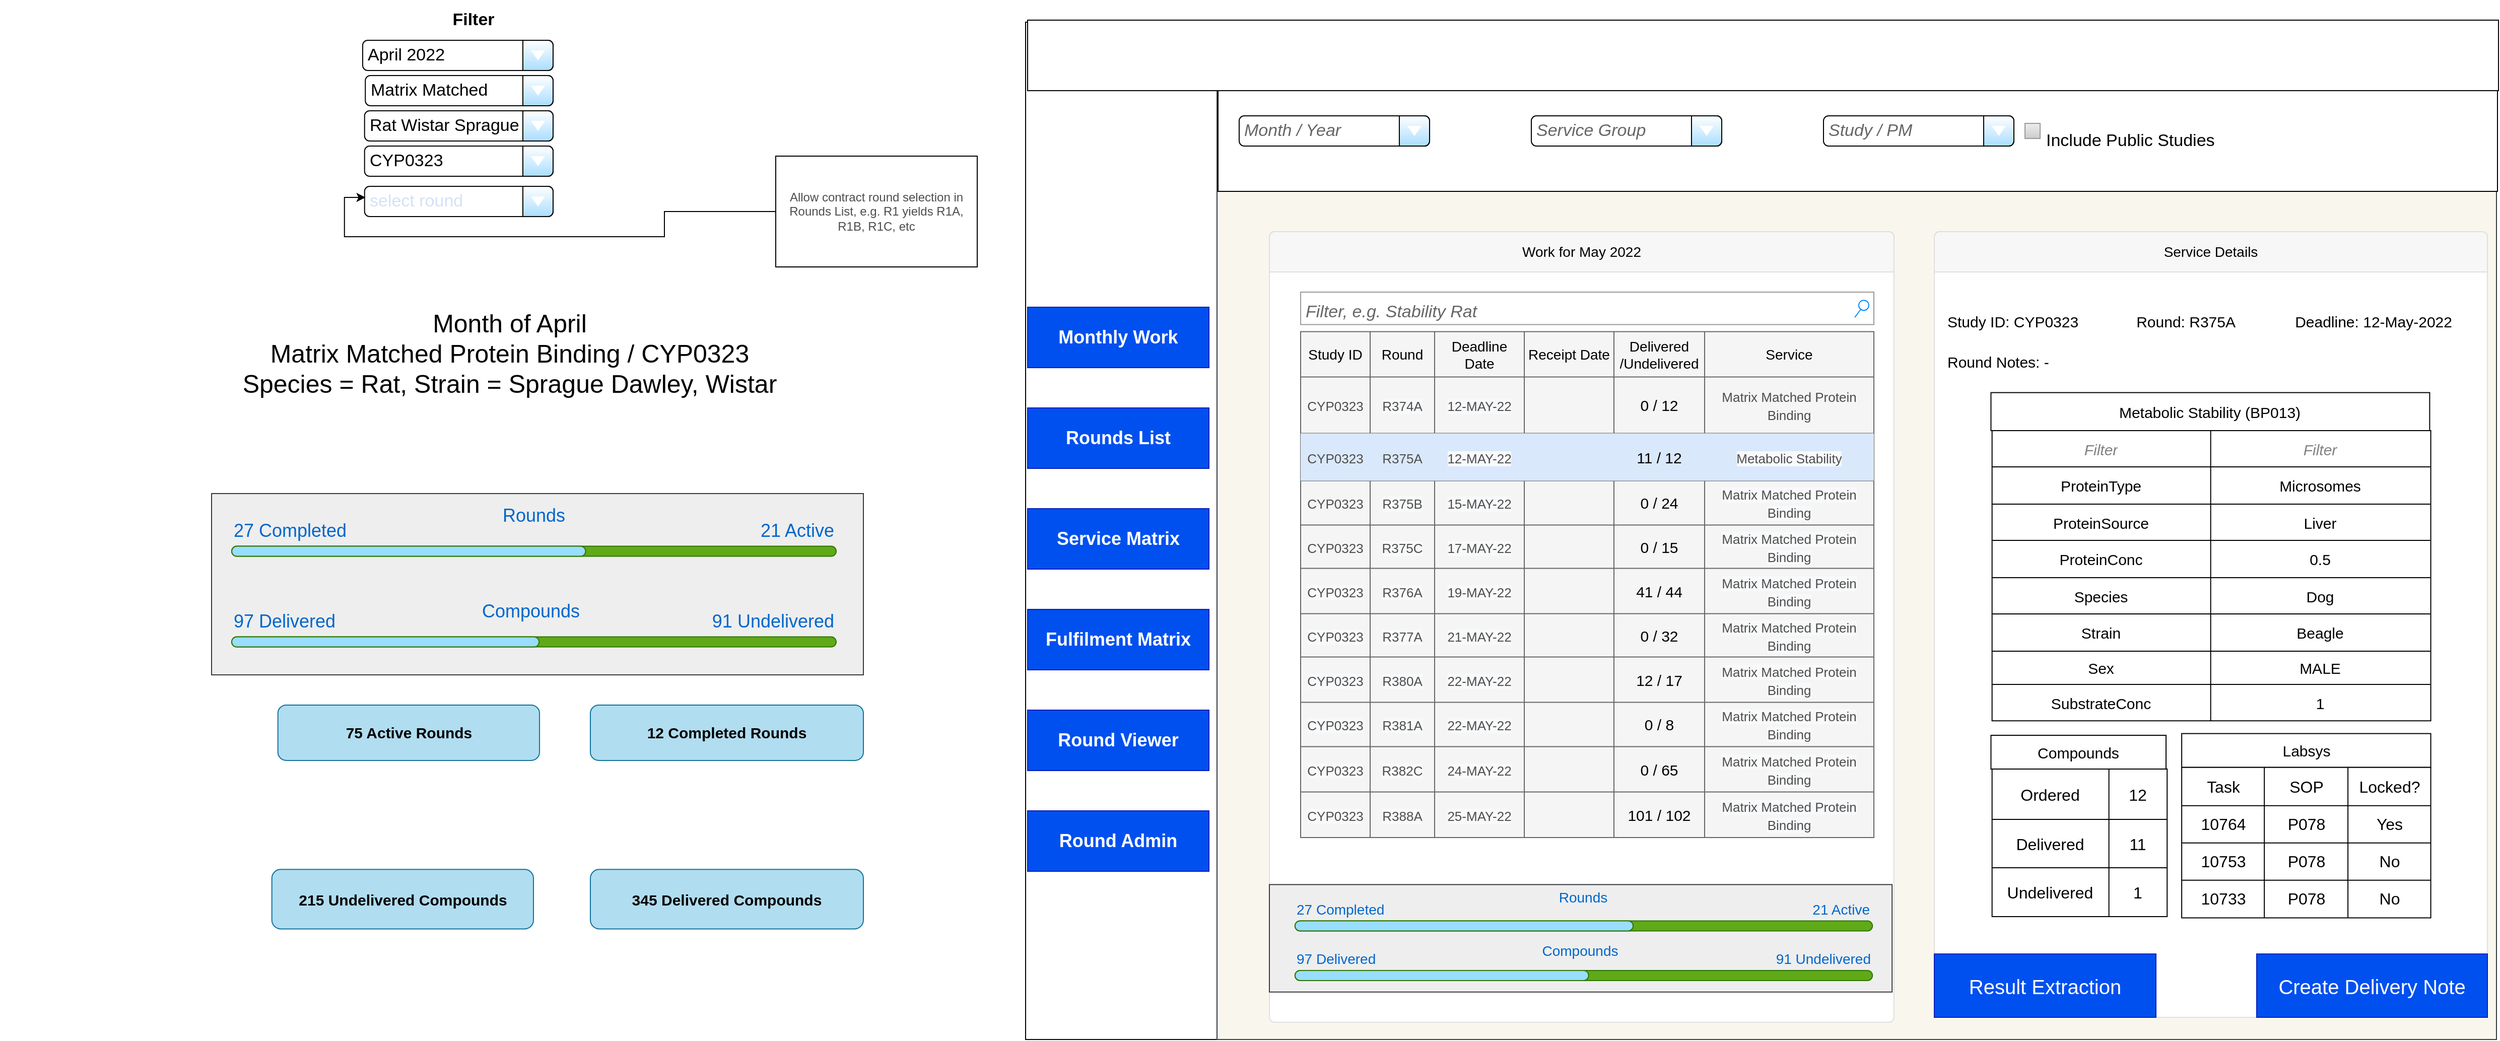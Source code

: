 <mxfile version="20.0.0" type="github">
  <diagram id="inhpslFRgeZznWk5Xytv" name="Page-1">
    <mxGraphModel dx="4683" dy="1221" grid="1" gridSize="10" guides="1" tooltips="1" connect="1" arrows="1" fold="1" page="1" pageScale="1" pageWidth="827" pageHeight="1169" math="0" shadow="0">
      <root>
        <mxCell id="0" />
        <mxCell id="1" parent="0" />
        <mxCell id="4w_kfiBpFiU5m1Fu5KsI-4" value="" style="rounded=0;whiteSpace=wrap;html=1;movable=0;resizable=0;rotatable=0;deletable=0;editable=0;connectable=0;" parent="1" vertex="1">
          <mxGeometry x="38" y="22" width="1460" height="1010" as="geometry" />
        </mxCell>
        <mxCell id="4w_kfiBpFiU5m1Fu5KsI-5" value="" style="rounded=0;whiteSpace=wrap;html=1;fillColor=#f9f7ed;strokeColor=#36393d;movable=0;resizable=0;rotatable=0;deletable=0;editable=0;connectable=0;" parent="1" vertex="1">
          <mxGeometry x="228" y="22" width="1270" height="1010" as="geometry" />
        </mxCell>
        <mxCell id="LPn6OzEpzm_D3WsF3DGR-40" value="" style="html=1;shadow=0;dashed=0;shape=mxgraph.bootstrap.rrect;rSize=5;strokeColor=#DFDFDF;html=1;whiteSpace=wrap;fillColor=#FFFFFF;fontColor=#000000;rounded=0;" vertex="1" parent="1">
          <mxGeometry x="280" y="230" width="620" height="784.87" as="geometry" />
        </mxCell>
        <mxCell id="LPn6OzEpzm_D3WsF3DGR-41" value="Work for May 2022" style="html=1;shadow=0;dashed=0;shape=mxgraph.bootstrap.topButton;strokeColor=inherit;fillColor=#F7F7F7;rSize=5;perimeter=none;whiteSpace=wrap;resizeWidth=1;align=center;spacing=20;fontSize=14;rounded=0;" vertex="1" parent="LPn6OzEpzm_D3WsF3DGR-40">
          <mxGeometry width="620" height="40" relative="1" as="geometry" />
        </mxCell>
        <mxCell id="odDNTdoTcmx5lw315tLp-1" value="" style="shape=table;html=1;whiteSpace=wrap;startSize=0;container=1;collapsible=0;childLayout=tableLayout;rounded=0;labelBackgroundColor=none;fontSize=12;labelBorderColor=none;shadow=0;swimlaneLine=0;sketch=0;fillColor=#f5f5f5;fontColor=#333333;strokeColor=#666666;" parent="LPn6OzEpzm_D3WsF3DGR-40" vertex="1">
          <mxGeometry x="31" y="99.23" width="569" height="502.31" as="geometry" />
        </mxCell>
        <mxCell id="odDNTdoTcmx5lw315tLp-2" value="" style="shape=tableRow;horizontal=0;startSize=0;swimlaneHead=0;swimlaneBody=0;top=0;left=0;bottom=0;right=0;collapsible=0;dropTarget=0;fillColor=none;points=[[0,0.5],[1,0.5]];portConstraint=eastwest;rounded=0;labelBackgroundColor=none;fontSize=15;fontColor=#FFFFFF;" parent="odDNTdoTcmx5lw315tLp-1" vertex="1">
          <mxGeometry width="569" height="45" as="geometry" />
        </mxCell>
        <mxCell id="odDNTdoTcmx5lw315tLp-3" value="&lt;font color=&quot;#000000&quot; style=&quot;font-size: 14px;&quot;&gt;Study ID&lt;/font&gt;" style="shape=partialRectangle;html=1;whiteSpace=wrap;connectable=0;fillColor=none;top=0;left=0;bottom=0;right=0;overflow=hidden;rounded=0;labelBackgroundColor=none;fontSize=14;fontColor=#FFFFFF;" parent="odDNTdoTcmx5lw315tLp-2" vertex="1">
          <mxGeometry width="69" height="45" as="geometry">
            <mxRectangle width="69" height="45" as="alternateBounds" />
          </mxGeometry>
        </mxCell>
        <mxCell id="odDNTdoTcmx5lw315tLp-4" value="&lt;font color=&quot;#000000&quot; style=&quot;font-size: 14px;&quot;&gt;&lt;span style=&quot;font-size: 14px;&quot;&gt;Round&lt;/span&gt;&lt;/font&gt;" style="shape=partialRectangle;html=1;whiteSpace=wrap;connectable=0;fillColor=none;top=0;left=0;bottom=0;right=0;overflow=hidden;rounded=0;labelBackgroundColor=none;fontSize=14;fontColor=#FFFFFF;" parent="odDNTdoTcmx5lw315tLp-2" vertex="1">
          <mxGeometry x="69" width="64" height="45" as="geometry">
            <mxRectangle width="64" height="45" as="alternateBounds" />
          </mxGeometry>
        </mxCell>
        <mxCell id="odDNTdoTcmx5lw315tLp-5" value="&lt;font color=&quot;#000000&quot; style=&quot;font-size: 14px;&quot;&gt;&lt;span style=&quot;font-size: 14px;&quot;&gt;Deadline Date&lt;/span&gt;&lt;/font&gt;" style="shape=partialRectangle;html=1;whiteSpace=wrap;connectable=0;fillColor=none;top=0;left=0;bottom=0;right=0;overflow=hidden;rounded=0;labelBackgroundColor=none;fontSize=14;fontColor=#FFFFFF;" parent="odDNTdoTcmx5lw315tLp-2" vertex="1">
          <mxGeometry x="133" width="89" height="45" as="geometry">
            <mxRectangle width="89" height="45" as="alternateBounds" />
          </mxGeometry>
        </mxCell>
        <mxCell id="LPn6OzEpzm_D3WsF3DGR-208" value="Receipt Date" style="shape=partialRectangle;html=1;whiteSpace=wrap;connectable=0;fillColor=none;top=0;left=0;bottom=0;right=0;overflow=hidden;rounded=0;labelBackgroundColor=none;fontSize=14;fontColor=#000000;" vertex="1" parent="odDNTdoTcmx5lw315tLp-2">
          <mxGeometry x="222" width="89" height="45" as="geometry">
            <mxRectangle width="89" height="45" as="alternateBounds" />
          </mxGeometry>
        </mxCell>
        <mxCell id="LPn6OzEpzm_D3WsF3DGR-230" value="&lt;div&gt;Delivered&lt;/div&gt;&lt;div&gt;/Undelivered&lt;/div&gt;" style="shape=partialRectangle;html=1;whiteSpace=wrap;connectable=0;fillColor=none;top=0;left=0;bottom=0;right=0;overflow=hidden;rounded=0;labelBackgroundColor=none;fontSize=14;fontColor=#000000;" vertex="1" parent="odDNTdoTcmx5lw315tLp-2">
          <mxGeometry x="311" width="90" height="45" as="geometry">
            <mxRectangle width="90" height="45" as="alternateBounds" />
          </mxGeometry>
        </mxCell>
        <mxCell id="odDNTdoTcmx5lw315tLp-6" value="&lt;font color=&quot;#000000&quot; style=&quot;font-size: 14px;&quot;&gt;&lt;span style=&quot;font-size: 14px;&quot;&gt;Service&lt;/span&gt;&lt;/font&gt;" style="shape=partialRectangle;html=1;whiteSpace=wrap;connectable=0;fillColor=none;top=0;left=0;bottom=0;right=0;overflow=hidden;rounded=0;labelBackgroundColor=none;fontSize=14;fontColor=#FFFFFF;" parent="odDNTdoTcmx5lw315tLp-2" vertex="1">
          <mxGeometry x="401" width="168" height="45" as="geometry">
            <mxRectangle width="168" height="45" as="alternateBounds" />
          </mxGeometry>
        </mxCell>
        <mxCell id="odDNTdoTcmx5lw315tLp-7" value="" style="shape=tableRow;horizontal=0;startSize=0;swimlaneHead=0;swimlaneBody=0;top=0;left=0;bottom=0;right=0;collapsible=0;dropTarget=0;fillColor=none;points=[[0,0.5],[1,0.5]];portConstraint=eastwest;rounded=0;labelBackgroundColor=none;fontSize=15;fontColor=#FFFFFF;" parent="odDNTdoTcmx5lw315tLp-1" vertex="1">
          <mxGeometry y="45" width="569" height="56" as="geometry" />
        </mxCell>
        <mxCell id="odDNTdoTcmx5lw315tLp-8" value="&lt;span style=&quot;color: rgb(77, 77, 77); font-size: 13px;&quot;&gt;CYP0323&lt;/span&gt;" style="shape=partialRectangle;html=1;whiteSpace=wrap;connectable=0;fillColor=none;top=0;left=0;bottom=0;right=0;overflow=hidden;rounded=0;labelBackgroundColor=none;fontSize=15;fontColor=#FFFFFF;" parent="odDNTdoTcmx5lw315tLp-7" vertex="1">
          <mxGeometry width="69" height="56" as="geometry">
            <mxRectangle width="69" height="56" as="alternateBounds" />
          </mxGeometry>
        </mxCell>
        <mxCell id="odDNTdoTcmx5lw315tLp-9" value="&lt;span style=&quot;color: rgb(77, 77, 77); font-family: Helvetica; font-size: 13px; font-style: normal; font-variant-ligatures: normal; font-variant-caps: normal; font-weight: 400; letter-spacing: normal; orphans: 2; text-align: center; text-indent: 0px; text-transform: none; widows: 2; word-spacing: 0px; -webkit-text-stroke-width: 0px; background-color: rgb(248, 249, 250); text-decoration-thickness: initial; text-decoration-style: initial; text-decoration-color: initial; float: none; display: inline !important;&quot;&gt;R374A&lt;/span&gt;" style="shape=partialRectangle;html=1;whiteSpace=wrap;connectable=0;fillColor=none;top=0;left=0;bottom=0;right=0;overflow=hidden;rounded=0;labelBackgroundColor=none;fontSize=15;fontColor=#FFFFFF;" parent="odDNTdoTcmx5lw315tLp-7" vertex="1">
          <mxGeometry x="69" width="64" height="56" as="geometry">
            <mxRectangle width="64" height="56" as="alternateBounds" />
          </mxGeometry>
        </mxCell>
        <mxCell id="odDNTdoTcmx5lw315tLp-10" value="&lt;span style=&quot;color: rgb(77, 77, 77); font-family: Helvetica; font-size: 13px; font-style: normal; font-variant-ligatures: normal; font-variant-caps: normal; font-weight: 400; letter-spacing: normal; orphans: 2; text-align: center; text-indent: 0px; text-transform: none; widows: 2; word-spacing: 0px; -webkit-text-stroke-width: 0px; background-color: rgb(248, 249, 250); text-decoration-thickness: initial; text-decoration-style: initial; text-decoration-color: initial; float: none; display: inline !important;&quot;&gt;12-MAY-22&lt;/span&gt;" style="shape=partialRectangle;html=1;whiteSpace=wrap;connectable=0;fillColor=none;top=0;left=0;bottom=0;right=0;overflow=hidden;rounded=0;labelBackgroundColor=none;fontSize=15;fontColor=#FFFFFF;" parent="odDNTdoTcmx5lw315tLp-7" vertex="1">
          <mxGeometry x="133" width="89" height="56" as="geometry">
            <mxRectangle width="89" height="56" as="alternateBounds" />
          </mxGeometry>
        </mxCell>
        <mxCell id="LPn6OzEpzm_D3WsF3DGR-209" style="shape=partialRectangle;html=1;whiteSpace=wrap;connectable=0;fillColor=none;top=0;left=0;bottom=0;right=0;overflow=hidden;rounded=0;labelBackgroundColor=none;fontSize=15;fontColor=#FFFFFF;" vertex="1" parent="odDNTdoTcmx5lw315tLp-7">
          <mxGeometry x="222" width="89" height="56" as="geometry">
            <mxRectangle width="89" height="56" as="alternateBounds" />
          </mxGeometry>
        </mxCell>
        <mxCell id="LPn6OzEpzm_D3WsF3DGR-231" value="0 / 12" style="shape=partialRectangle;html=1;whiteSpace=wrap;connectable=0;fillColor=none;top=0;left=0;bottom=0;right=0;overflow=hidden;rounded=0;labelBackgroundColor=none;fontSize=15;fontColor=#000000;" vertex="1" parent="odDNTdoTcmx5lw315tLp-7">
          <mxGeometry x="311" width="90" height="56" as="geometry">
            <mxRectangle width="90" height="56" as="alternateBounds" />
          </mxGeometry>
        </mxCell>
        <mxCell id="odDNTdoTcmx5lw315tLp-11" value="&lt;span style=&quot;color: rgb(77, 77, 77); font-size: 13px;&quot;&gt;Matrix Matched Protein Binding&lt;/span&gt;" style="shape=partialRectangle;html=1;whiteSpace=wrap;connectable=0;fillColor=none;top=0;left=0;bottom=0;right=0;overflow=hidden;rounded=0;labelBackgroundColor=none;fontSize=15;fontColor=#FFFFFF;" parent="odDNTdoTcmx5lw315tLp-7" vertex="1">
          <mxGeometry x="401" width="168" height="56" as="geometry">
            <mxRectangle width="168" height="56" as="alternateBounds" />
          </mxGeometry>
        </mxCell>
        <mxCell id="odDNTdoTcmx5lw315tLp-12" value="" style="shape=tableRow;horizontal=0;startSize=0;swimlaneHead=0;swimlaneBody=0;top=0;left=0;bottom=0;right=0;collapsible=0;dropTarget=0;fillColor=none;points=[[0,0.5],[1,0.5]];portConstraint=eastwest;rounded=0;labelBackgroundColor=none;fontSize=15;fontColor=none;strokeColor=#FF3333;fontStyle=0;noLabel=1;" parent="odDNTdoTcmx5lw315tLp-1" vertex="1">
          <mxGeometry y="101" width="569" height="47" as="geometry" />
        </mxCell>
        <mxCell id="odDNTdoTcmx5lw315tLp-13" value="&lt;span style=&quot;color: rgb(77, 77, 77); font-size: 13px;&quot;&gt;CYP0323&lt;/span&gt;" style="shape=partialRectangle;html=1;whiteSpace=wrap;connectable=0;fillColor=#dae8fc;top=0;left=0;bottom=0;right=0;overflow=hidden;rounded=0;labelBackgroundColor=none;fontSize=15;fontStyle=0;strokeColor=#6c8ebf;" parent="odDNTdoTcmx5lw315tLp-12" vertex="1">
          <mxGeometry width="69" height="47" as="geometry">
            <mxRectangle width="69" height="47" as="alternateBounds" />
          </mxGeometry>
        </mxCell>
        <mxCell id="odDNTdoTcmx5lw315tLp-14" value="&lt;span style=&quot;color: rgb(77, 77, 77); font-size: 13px;&quot;&gt;R375A&lt;/span&gt;" style="shape=partialRectangle;html=1;whiteSpace=wrap;connectable=0;fillColor=#dae8fc;top=0;left=0;bottom=0;right=0;overflow=hidden;rounded=0;labelBackgroundColor=none;fontSize=15;fontStyle=0;strokeColor=#6c8ebf;" parent="odDNTdoTcmx5lw315tLp-12" vertex="1">
          <mxGeometry x="69" width="64" height="47" as="geometry">
            <mxRectangle width="64" height="47" as="alternateBounds" />
          </mxGeometry>
        </mxCell>
        <mxCell id="odDNTdoTcmx5lw315tLp-15" value="&lt;span style=&quot;color: rgb(77, 77, 77); font-family: Helvetica; font-size: 13px; font-style: normal; font-variant-ligatures: normal; font-variant-caps: normal; letter-spacing: normal; text-align: center; text-indent: 0px; text-transform: none; word-spacing: 0px; -webkit-text-stroke-width: 0px; background-color: rgb(248, 249, 250); text-decoration-thickness: initial; text-decoration-style: initial; text-decoration-color: initial; float: none; display: inline !important;&quot;&gt;12-MAY-22&lt;/span&gt;" style="shape=partialRectangle;html=1;whiteSpace=wrap;connectable=0;fillColor=#dae8fc;top=0;left=0;bottom=0;right=0;overflow=hidden;rounded=0;labelBackgroundColor=none;fontSize=15;fontStyle=0;strokeColor=#6c8ebf;" parent="odDNTdoTcmx5lw315tLp-12" vertex="1">
          <mxGeometry x="133" width="89" height="47" as="geometry">
            <mxRectangle width="89" height="47" as="alternateBounds" />
          </mxGeometry>
        </mxCell>
        <mxCell id="LPn6OzEpzm_D3WsF3DGR-210" style="shape=partialRectangle;html=1;whiteSpace=wrap;connectable=0;fillColor=#dae8fc;top=0;left=0;bottom=0;right=0;overflow=hidden;rounded=0;labelBackgroundColor=none;fontSize=15;fontStyle=0;strokeColor=#6c8ebf;" vertex="1" parent="odDNTdoTcmx5lw315tLp-12">
          <mxGeometry x="222" width="89" height="47" as="geometry">
            <mxRectangle width="89" height="47" as="alternateBounds" />
          </mxGeometry>
        </mxCell>
        <mxCell id="LPn6OzEpzm_D3WsF3DGR-232" value="11 / 12" style="shape=partialRectangle;html=1;whiteSpace=wrap;connectable=0;fillColor=#dae8fc;top=0;left=0;bottom=0;right=0;overflow=hidden;rounded=0;labelBackgroundColor=none;fontSize=15;fontStyle=0;strokeColor=#6c8ebf;fontColor=#000000;" vertex="1" parent="odDNTdoTcmx5lw315tLp-12">
          <mxGeometry x="311" width="90" height="47" as="geometry">
            <mxRectangle width="90" height="47" as="alternateBounds" />
          </mxGeometry>
        </mxCell>
        <mxCell id="odDNTdoTcmx5lw315tLp-16" value="&lt;div&gt;&lt;span style=&quot;color: rgb(77, 77, 77); font-family: Helvetica; font-size: 13px; font-style: normal; font-variant-ligatures: normal; font-variant-caps: normal; letter-spacing: normal; text-align: center; text-indent: 0px; text-transform: none; word-spacing: 0px; -webkit-text-stroke-width: 0px; background-color: rgb(248, 249, 250); text-decoration-thickness: initial; text-decoration-style: initial; text-decoration-color: initial; float: none; display: inline !important;&quot;&gt;Metabolic Stability&lt;/span&gt;&lt;/div&gt;&lt;div&gt;&lt;span style=&quot;color: rgb(77, 77, 77); font-family: Helvetica; font-size: 13px; font-style: normal; font-variant-ligatures: normal; font-variant-caps: normal; letter-spacing: normal; text-align: center; text-indent: 0px; text-transform: none; word-spacing: 0px; -webkit-text-stroke-width: 0px; background-color: rgb(248, 249, 250); text-decoration-thickness: initial; text-decoration-style: initial; text-decoration-color: initial; float: none; display: inline !important;&quot;&gt;&lt;/span&gt;&lt;/div&gt;" style="shape=partialRectangle;html=1;whiteSpace=wrap;connectable=0;fillColor=#dae8fc;top=0;left=0;bottom=0;right=0;overflow=hidden;rounded=0;labelBackgroundColor=none;fontSize=15;fontStyle=0;strokeColor=#6c8ebf;" parent="odDNTdoTcmx5lw315tLp-12" vertex="1">
          <mxGeometry x="401" width="168" height="47" as="geometry">
            <mxRectangle width="168" height="47" as="alternateBounds" />
          </mxGeometry>
        </mxCell>
        <mxCell id="odDNTdoTcmx5lw315tLp-17" value="" style="shape=tableRow;horizontal=0;startSize=0;swimlaneHead=0;swimlaneBody=0;top=0;left=0;bottom=0;right=0;collapsible=0;dropTarget=0;fillColor=none;points=[[0,0.5],[1,0.5]];portConstraint=eastwest;rounded=0;labelBackgroundColor=none;fontSize=15;fontColor=#FFFFFF;" parent="odDNTdoTcmx5lw315tLp-1" vertex="1">
          <mxGeometry y="148" width="569" height="44" as="geometry" />
        </mxCell>
        <mxCell id="odDNTdoTcmx5lw315tLp-18" value="&lt;span style=&quot;color: rgb(77, 77, 77); font-size: 13px;&quot;&gt;CYP0323&lt;/span&gt;" style="shape=partialRectangle;html=1;whiteSpace=wrap;connectable=0;fillColor=none;top=0;left=0;bottom=0;right=0;overflow=hidden;rounded=0;labelBackgroundColor=none;fontSize=15;fontColor=#FFFFFF;" parent="odDNTdoTcmx5lw315tLp-17" vertex="1">
          <mxGeometry width="69" height="44" as="geometry">
            <mxRectangle width="69" height="44" as="alternateBounds" />
          </mxGeometry>
        </mxCell>
        <mxCell id="odDNTdoTcmx5lw315tLp-19" value="&lt;span style=&quot;color: rgb(77, 77, 77); font-family: Helvetica; font-size: 13px; font-style: normal; font-variant-ligatures: normal; font-variant-caps: normal; font-weight: 400; letter-spacing: normal; orphans: 2; text-align: center; text-indent: 0px; text-transform: none; widows: 2; word-spacing: 0px; -webkit-text-stroke-width: 0px; background-color: rgb(248, 249, 250); text-decoration-thickness: initial; text-decoration-style: initial; text-decoration-color: initial; float: none; display: inline !important;&quot;&gt;R375B&lt;/span&gt;" style="shape=partialRectangle;html=1;whiteSpace=wrap;connectable=0;fillColor=none;top=0;left=0;bottom=0;right=0;overflow=hidden;rounded=0;labelBackgroundColor=none;fontSize=15;fontColor=#FFFFFF;" parent="odDNTdoTcmx5lw315tLp-17" vertex="1">
          <mxGeometry x="69" width="64" height="44" as="geometry">
            <mxRectangle width="64" height="44" as="alternateBounds" />
          </mxGeometry>
        </mxCell>
        <mxCell id="odDNTdoTcmx5lw315tLp-20" value="&lt;span style=&quot;color: rgb(77, 77, 77); font-family: Helvetica; font-size: 13px; font-style: normal; font-variant-ligatures: normal; font-variant-caps: normal; font-weight: 400; letter-spacing: normal; orphans: 2; text-align: center; text-indent: 0px; text-transform: none; widows: 2; word-spacing: 0px; -webkit-text-stroke-width: 0px; background-color: rgb(248, 249, 250); text-decoration-thickness: initial; text-decoration-style: initial; text-decoration-color: initial; float: none; display: inline !important;&quot;&gt;15-MAY-22&lt;/span&gt;" style="shape=partialRectangle;html=1;whiteSpace=wrap;connectable=0;fillColor=none;top=0;left=0;bottom=0;right=0;overflow=hidden;pointerEvents=1;rounded=0;labelBackgroundColor=none;fontSize=15;fontColor=#FFFFFF;" parent="odDNTdoTcmx5lw315tLp-17" vertex="1">
          <mxGeometry x="133" width="89" height="44" as="geometry">
            <mxRectangle width="89" height="44" as="alternateBounds" />
          </mxGeometry>
        </mxCell>
        <mxCell id="LPn6OzEpzm_D3WsF3DGR-211" style="shape=partialRectangle;html=1;whiteSpace=wrap;connectable=0;fillColor=none;top=0;left=0;bottom=0;right=0;overflow=hidden;pointerEvents=1;rounded=0;labelBackgroundColor=none;fontSize=15;fontColor=#FFFFFF;" vertex="1" parent="odDNTdoTcmx5lw315tLp-17">
          <mxGeometry x="222" width="89" height="44" as="geometry">
            <mxRectangle width="89" height="44" as="alternateBounds" />
          </mxGeometry>
        </mxCell>
        <mxCell id="LPn6OzEpzm_D3WsF3DGR-233" value="0 / 24" style="shape=partialRectangle;html=1;whiteSpace=wrap;connectable=0;fillColor=none;top=0;left=0;bottom=0;right=0;overflow=hidden;pointerEvents=1;rounded=0;labelBackgroundColor=none;fontSize=15;fontColor=#000000;" vertex="1" parent="odDNTdoTcmx5lw315tLp-17">
          <mxGeometry x="311" width="90" height="44" as="geometry">
            <mxRectangle width="90" height="44" as="alternateBounds" />
          </mxGeometry>
        </mxCell>
        <mxCell id="odDNTdoTcmx5lw315tLp-21" value="&lt;span style=&quot;color: rgb(77, 77, 77); font-family: Helvetica; font-size: 13px; font-style: normal; font-variant-ligatures: normal; font-variant-caps: normal; font-weight: 400; letter-spacing: normal; orphans: 2; text-align: center; text-indent: 0px; text-transform: none; widows: 2; word-spacing: 0px; -webkit-text-stroke-width: 0px; background-color: rgb(248, 249, 250); text-decoration-thickness: initial; text-decoration-style: initial; text-decoration-color: initial; float: none; display: inline !important;&quot;&gt;Matrix Matched Protein Binding&lt;/span&gt;" style="shape=partialRectangle;html=1;whiteSpace=wrap;connectable=0;fillColor=none;top=0;left=0;bottom=0;right=0;overflow=hidden;pointerEvents=1;rounded=0;labelBackgroundColor=none;fontSize=15;fontColor=#FFFFFF;" parent="odDNTdoTcmx5lw315tLp-17" vertex="1">
          <mxGeometry x="401" width="168" height="44" as="geometry">
            <mxRectangle width="168" height="44" as="alternateBounds" />
          </mxGeometry>
        </mxCell>
        <mxCell id="odDNTdoTcmx5lw315tLp-22" value="" style="shape=tableRow;horizontal=0;startSize=0;swimlaneHead=0;swimlaneBody=0;top=0;left=0;bottom=0;right=0;collapsible=0;dropTarget=0;fillColor=none;points=[[0,0.5],[1,0.5]];portConstraint=eastwest;rounded=0;labelBackgroundColor=none;fontSize=15;fontColor=#FFFFFF;" parent="odDNTdoTcmx5lw315tLp-1" vertex="1">
          <mxGeometry y="192" width="569" height="43" as="geometry" />
        </mxCell>
        <mxCell id="odDNTdoTcmx5lw315tLp-23" value="&lt;span style=&quot;color: rgb(77, 77, 77); font-size: 13px;&quot;&gt;CYP0323&lt;/span&gt;" style="shape=partialRectangle;html=1;whiteSpace=wrap;connectable=0;fillColor=none;top=0;left=0;bottom=0;right=0;overflow=hidden;rounded=0;labelBackgroundColor=none;fontSize=15;fontColor=#FFFFFF;" parent="odDNTdoTcmx5lw315tLp-22" vertex="1">
          <mxGeometry width="69" height="43" as="geometry">
            <mxRectangle width="69" height="43" as="alternateBounds" />
          </mxGeometry>
        </mxCell>
        <mxCell id="odDNTdoTcmx5lw315tLp-24" value="&lt;span style=&quot;color: rgb(77, 77, 77); font-family: Helvetica; font-size: 13px; font-style: normal; font-variant-ligatures: normal; font-variant-caps: normal; font-weight: 400; letter-spacing: normal; orphans: 2; text-align: center; text-indent: 0px; text-transform: none; widows: 2; word-spacing: 0px; -webkit-text-stroke-width: 0px; background-color: rgb(248, 249, 250); text-decoration-thickness: initial; text-decoration-style: initial; text-decoration-color: initial; float: none; display: inline !important;&quot;&gt;R375C&lt;/span&gt;" style="shape=partialRectangle;html=1;whiteSpace=wrap;connectable=0;fillColor=none;top=0;left=0;bottom=0;right=0;overflow=hidden;rounded=0;labelBackgroundColor=none;fontSize=15;fontColor=#FFFFFF;" parent="odDNTdoTcmx5lw315tLp-22" vertex="1">
          <mxGeometry x="69" width="64" height="43" as="geometry">
            <mxRectangle width="64" height="43" as="alternateBounds" />
          </mxGeometry>
        </mxCell>
        <mxCell id="odDNTdoTcmx5lw315tLp-25" value="&lt;span style=&quot;color: rgb(77, 77, 77); font-family: Helvetica; font-size: 13px; font-style: normal; font-variant-ligatures: normal; font-variant-caps: normal; font-weight: 400; letter-spacing: normal; orphans: 2; text-align: center; text-indent: 0px; text-transform: none; widows: 2; word-spacing: 0px; -webkit-text-stroke-width: 0px; background-color: rgb(248, 249, 250); text-decoration-thickness: initial; text-decoration-style: initial; text-decoration-color: initial; float: none; display: inline !important;&quot;&gt;17-MAY-22&lt;/span&gt;" style="shape=partialRectangle;html=1;whiteSpace=wrap;connectable=0;fillColor=none;top=0;left=0;bottom=0;right=0;overflow=hidden;pointerEvents=1;rounded=0;labelBackgroundColor=none;fontSize=15;fontColor=#FFFFFF;" parent="odDNTdoTcmx5lw315tLp-22" vertex="1">
          <mxGeometry x="133" width="89" height="43" as="geometry">
            <mxRectangle width="89" height="43" as="alternateBounds" />
          </mxGeometry>
        </mxCell>
        <mxCell id="LPn6OzEpzm_D3WsF3DGR-212" style="shape=partialRectangle;html=1;whiteSpace=wrap;connectable=0;fillColor=none;top=0;left=0;bottom=0;right=0;overflow=hidden;pointerEvents=1;rounded=0;labelBackgroundColor=none;fontSize=15;fontColor=#FFFFFF;" vertex="1" parent="odDNTdoTcmx5lw315tLp-22">
          <mxGeometry x="222" width="89" height="43" as="geometry">
            <mxRectangle width="89" height="43" as="alternateBounds" />
          </mxGeometry>
        </mxCell>
        <mxCell id="LPn6OzEpzm_D3WsF3DGR-234" value="0 / 15" style="shape=partialRectangle;html=1;whiteSpace=wrap;connectable=0;fillColor=none;top=0;left=0;bottom=0;right=0;overflow=hidden;pointerEvents=1;rounded=0;labelBackgroundColor=none;fontSize=15;fontColor=#000000;" vertex="1" parent="odDNTdoTcmx5lw315tLp-22">
          <mxGeometry x="311" width="90" height="43" as="geometry">
            <mxRectangle width="90" height="43" as="alternateBounds" />
          </mxGeometry>
        </mxCell>
        <mxCell id="odDNTdoTcmx5lw315tLp-26" value="&lt;span style=&quot;color: rgb(77, 77, 77); font-family: Helvetica; font-size: 13px; font-style: normal; font-variant-ligatures: normal; font-variant-caps: normal; font-weight: 400; letter-spacing: normal; orphans: 2; text-align: center; text-indent: 0px; text-transform: none; widows: 2; word-spacing: 0px; -webkit-text-stroke-width: 0px; background-color: rgb(248, 249, 250); text-decoration-thickness: initial; text-decoration-style: initial; text-decoration-color: initial; float: none; display: inline !important;&quot;&gt;Matrix Matched Protein Binding&lt;/span&gt;" style="shape=partialRectangle;html=1;whiteSpace=wrap;connectable=0;fillColor=none;top=0;left=0;bottom=0;right=0;overflow=hidden;pointerEvents=1;rounded=0;labelBackgroundColor=none;fontSize=15;fontColor=#FFFFFF;" parent="odDNTdoTcmx5lw315tLp-22" vertex="1">
          <mxGeometry x="401" width="168" height="43" as="geometry">
            <mxRectangle width="168" height="43" as="alternateBounds" />
          </mxGeometry>
        </mxCell>
        <mxCell id="4w_kfiBpFiU5m1Fu5KsI-6" style="shape=tableRow;horizontal=0;startSize=0;swimlaneHead=0;swimlaneBody=0;top=0;left=0;bottom=0;right=0;collapsible=0;dropTarget=0;fillColor=none;points=[[0,0.5],[1,0.5]];portConstraint=eastwest;rounded=0;labelBackgroundColor=none;fontSize=15;fontColor=#FFFFFF;" parent="odDNTdoTcmx5lw315tLp-1" vertex="1">
          <mxGeometry y="235" width="569" height="45" as="geometry" />
        </mxCell>
        <mxCell id="4w_kfiBpFiU5m1Fu5KsI-7" value="&lt;span style=&quot;color: rgb(77, 77, 77); font-family: Helvetica; font-size: 13px; font-style: normal; font-variant-ligatures: normal; font-variant-caps: normal; font-weight: 400; letter-spacing: normal; orphans: 2; text-align: center; text-indent: 0px; text-transform: none; widows: 2; word-spacing: 0px; -webkit-text-stroke-width: 0px; background-color: rgb(248, 249, 250); text-decoration-thickness: initial; text-decoration-style: initial; text-decoration-color: initial; float: none; display: inline !important;&quot;&gt;CYP0323&lt;/span&gt;" style="shape=partialRectangle;html=1;whiteSpace=wrap;connectable=0;fillColor=none;top=0;left=0;bottom=0;right=0;overflow=hidden;rounded=0;labelBackgroundColor=none;fontSize=15;fontColor=#FFFFFF;" parent="4w_kfiBpFiU5m1Fu5KsI-6" vertex="1">
          <mxGeometry width="69" height="45" as="geometry">
            <mxRectangle width="69" height="45" as="alternateBounds" />
          </mxGeometry>
        </mxCell>
        <mxCell id="4w_kfiBpFiU5m1Fu5KsI-8" value="&lt;span style=&quot;color: rgb(77, 77, 77); font-family: Helvetica; font-size: 13px; font-style: normal; font-variant-ligatures: normal; font-variant-caps: normal; font-weight: 400; letter-spacing: normal; orphans: 2; text-align: center; text-indent: 0px; text-transform: none; widows: 2; word-spacing: 0px; -webkit-text-stroke-width: 0px; background-color: rgb(248, 249, 250); text-decoration-thickness: initial; text-decoration-style: initial; text-decoration-color: initial; float: none; display: inline !important;&quot;&gt;R376A&lt;/span&gt;" style="shape=partialRectangle;html=1;whiteSpace=wrap;connectable=0;fillColor=none;top=0;left=0;bottom=0;right=0;overflow=hidden;rounded=0;labelBackgroundColor=none;fontSize=15;fontColor=#FFFFFF;" parent="4w_kfiBpFiU5m1Fu5KsI-6" vertex="1">
          <mxGeometry x="69" width="64" height="45" as="geometry">
            <mxRectangle width="64" height="45" as="alternateBounds" />
          </mxGeometry>
        </mxCell>
        <mxCell id="4w_kfiBpFiU5m1Fu5KsI-9" value="&lt;span style=&quot;color: rgb(77, 77, 77); font-family: Helvetica; font-size: 13px; font-style: normal; font-variant-ligatures: normal; font-variant-caps: normal; font-weight: 400; letter-spacing: normal; orphans: 2; text-align: center; text-indent: 0px; text-transform: none; widows: 2; word-spacing: 0px; -webkit-text-stroke-width: 0px; background-color: rgb(248, 249, 250); text-decoration-thickness: initial; text-decoration-style: initial; text-decoration-color: initial; float: none; display: inline !important;&quot;&gt;19-MAY-22&lt;/span&gt;" style="shape=partialRectangle;html=1;whiteSpace=wrap;connectable=0;fillColor=none;top=0;left=0;bottom=0;right=0;overflow=hidden;pointerEvents=1;rounded=0;labelBackgroundColor=none;fontSize=15;fontColor=#FFFFFF;" parent="4w_kfiBpFiU5m1Fu5KsI-6" vertex="1">
          <mxGeometry x="133" width="89" height="45" as="geometry">
            <mxRectangle width="89" height="45" as="alternateBounds" />
          </mxGeometry>
        </mxCell>
        <mxCell id="LPn6OzEpzm_D3WsF3DGR-213" style="shape=partialRectangle;html=1;whiteSpace=wrap;connectable=0;fillColor=none;top=0;left=0;bottom=0;right=0;overflow=hidden;pointerEvents=1;rounded=0;labelBackgroundColor=none;fontSize=15;fontColor=#FFFFFF;" vertex="1" parent="4w_kfiBpFiU5m1Fu5KsI-6">
          <mxGeometry x="222" width="89" height="45" as="geometry">
            <mxRectangle width="89" height="45" as="alternateBounds" />
          </mxGeometry>
        </mxCell>
        <mxCell id="LPn6OzEpzm_D3WsF3DGR-235" value="41 / 44" style="shape=partialRectangle;html=1;whiteSpace=wrap;connectable=0;fillColor=none;top=0;left=0;bottom=0;right=0;overflow=hidden;pointerEvents=1;rounded=0;labelBackgroundColor=none;fontSize=15;fontColor=#000000;" vertex="1" parent="4w_kfiBpFiU5m1Fu5KsI-6">
          <mxGeometry x="311" width="90" height="45" as="geometry">
            <mxRectangle width="90" height="45" as="alternateBounds" />
          </mxGeometry>
        </mxCell>
        <mxCell id="4w_kfiBpFiU5m1Fu5KsI-10" value="&lt;span style=&quot;color: rgb(77, 77, 77); font-family: Helvetica; font-size: 13px; font-style: normal; font-variant-ligatures: normal; font-variant-caps: normal; font-weight: 400; letter-spacing: normal; orphans: 2; text-align: center; text-indent: 0px; text-transform: none; widows: 2; word-spacing: 0px; -webkit-text-stroke-width: 0px; background-color: rgb(248, 249, 250); text-decoration-thickness: initial; text-decoration-style: initial; text-decoration-color: initial; float: none; display: inline !important;&quot;&gt;Matrix Matched Protein Binding&lt;/span&gt;" style="shape=partialRectangle;html=1;whiteSpace=wrap;connectable=0;fillColor=none;top=0;left=0;bottom=0;right=0;overflow=hidden;pointerEvents=1;rounded=0;labelBackgroundColor=none;fontSize=15;fontColor=#FFFFFF;" parent="4w_kfiBpFiU5m1Fu5KsI-6" vertex="1">
          <mxGeometry x="401" width="168" height="45" as="geometry">
            <mxRectangle width="168" height="45" as="alternateBounds" />
          </mxGeometry>
        </mxCell>
        <mxCell id="4w_kfiBpFiU5m1Fu5KsI-13" style="shape=tableRow;horizontal=0;startSize=0;swimlaneHead=0;swimlaneBody=0;top=0;left=0;bottom=0;right=0;collapsible=0;dropTarget=0;fillColor=none;points=[[0,0.5],[1,0.5]];portConstraint=eastwest;rounded=0;labelBackgroundColor=none;fontSize=15;fontColor=#FFFFFF;" parent="odDNTdoTcmx5lw315tLp-1" vertex="1">
          <mxGeometry y="280" width="569" height="43" as="geometry" />
        </mxCell>
        <mxCell id="4w_kfiBpFiU5m1Fu5KsI-14" value="&lt;span style=&quot;color: rgb(77, 77, 77); font-family: Helvetica; font-size: 13px; font-style: normal; font-variant-ligatures: normal; font-variant-caps: normal; font-weight: 400; letter-spacing: normal; orphans: 2; text-align: center; text-indent: 0px; text-transform: none; widows: 2; word-spacing: 0px; -webkit-text-stroke-width: 0px; background-color: rgb(248, 249, 250); text-decoration-thickness: initial; text-decoration-style: initial; text-decoration-color: initial; float: none; display: inline !important;&quot;&gt;CYP0323&lt;/span&gt;" style="shape=partialRectangle;html=1;whiteSpace=wrap;connectable=0;fillColor=none;top=0;left=0;bottom=0;right=0;overflow=hidden;rounded=0;labelBackgroundColor=none;fontSize=15;fontColor=#FFFFFF;" parent="4w_kfiBpFiU5m1Fu5KsI-13" vertex="1">
          <mxGeometry width="69" height="43" as="geometry">
            <mxRectangle width="69" height="43" as="alternateBounds" />
          </mxGeometry>
        </mxCell>
        <mxCell id="4w_kfiBpFiU5m1Fu5KsI-15" value="&lt;span style=&quot;color: rgb(77, 77, 77); font-family: Helvetica; font-size: 13px; font-style: normal; font-variant-ligatures: normal; font-variant-caps: normal; font-weight: 400; letter-spacing: normal; orphans: 2; text-align: center; text-indent: 0px; text-transform: none; widows: 2; word-spacing: 0px; -webkit-text-stroke-width: 0px; background-color: rgb(248, 249, 250); text-decoration-thickness: initial; text-decoration-style: initial; text-decoration-color: initial; float: none; display: inline !important;&quot;&gt;R377A&lt;/span&gt;" style="shape=partialRectangle;html=1;whiteSpace=wrap;connectable=0;fillColor=none;top=0;left=0;bottom=0;right=0;overflow=hidden;rounded=0;labelBackgroundColor=none;fontSize=15;fontColor=#FFFFFF;" parent="4w_kfiBpFiU5m1Fu5KsI-13" vertex="1">
          <mxGeometry x="69" width="64" height="43" as="geometry">
            <mxRectangle width="64" height="43" as="alternateBounds" />
          </mxGeometry>
        </mxCell>
        <mxCell id="4w_kfiBpFiU5m1Fu5KsI-16" value="&lt;span style=&quot;color: rgb(77, 77, 77); font-family: Helvetica; font-size: 13px; font-style: normal; font-variant-ligatures: normal; font-variant-caps: normal; font-weight: 400; letter-spacing: normal; orphans: 2; text-align: center; text-indent: 0px; text-transform: none; widows: 2; word-spacing: 0px; -webkit-text-stroke-width: 0px; background-color: rgb(248, 249, 250); text-decoration-thickness: initial; text-decoration-style: initial; text-decoration-color: initial; float: none; display: inline !important;&quot;&gt;21-MAY-22&lt;/span&gt;" style="shape=partialRectangle;html=1;whiteSpace=wrap;connectable=0;fillColor=none;top=0;left=0;bottom=0;right=0;overflow=hidden;pointerEvents=1;rounded=0;labelBackgroundColor=none;fontSize=15;fontColor=#FFFFFF;" parent="4w_kfiBpFiU5m1Fu5KsI-13" vertex="1">
          <mxGeometry x="133" width="89" height="43" as="geometry">
            <mxRectangle width="89" height="43" as="alternateBounds" />
          </mxGeometry>
        </mxCell>
        <mxCell id="LPn6OzEpzm_D3WsF3DGR-214" style="shape=partialRectangle;html=1;whiteSpace=wrap;connectable=0;fillColor=none;top=0;left=0;bottom=0;right=0;overflow=hidden;pointerEvents=1;rounded=0;labelBackgroundColor=none;fontSize=15;fontColor=#FFFFFF;" vertex="1" parent="4w_kfiBpFiU5m1Fu5KsI-13">
          <mxGeometry x="222" width="89" height="43" as="geometry">
            <mxRectangle width="89" height="43" as="alternateBounds" />
          </mxGeometry>
        </mxCell>
        <mxCell id="LPn6OzEpzm_D3WsF3DGR-236" value="0 / 32" style="shape=partialRectangle;html=1;whiteSpace=wrap;connectable=0;fillColor=none;top=0;left=0;bottom=0;right=0;overflow=hidden;pointerEvents=1;rounded=0;labelBackgroundColor=none;fontSize=15;fontColor=#000000;" vertex="1" parent="4w_kfiBpFiU5m1Fu5KsI-13">
          <mxGeometry x="311" width="90" height="43" as="geometry">
            <mxRectangle width="90" height="43" as="alternateBounds" />
          </mxGeometry>
        </mxCell>
        <mxCell id="4w_kfiBpFiU5m1Fu5KsI-17" value="&lt;span style=&quot;color: rgb(77, 77, 77); font-family: Helvetica; font-size: 13px; font-style: normal; font-variant-ligatures: normal; font-variant-caps: normal; font-weight: 400; letter-spacing: normal; orphans: 2; text-align: center; text-indent: 0px; text-transform: none; widows: 2; word-spacing: 0px; -webkit-text-stroke-width: 0px; background-color: rgb(248, 249, 250); text-decoration-thickness: initial; text-decoration-style: initial; text-decoration-color: initial; float: none; display: inline !important;&quot;&gt;Matrix Matched Protein Binding&lt;/span&gt;" style="shape=partialRectangle;html=1;whiteSpace=wrap;connectable=0;fillColor=none;top=0;left=0;bottom=0;right=0;overflow=hidden;pointerEvents=1;rounded=0;labelBackgroundColor=none;fontSize=15;fontColor=#FFFFFF;" parent="4w_kfiBpFiU5m1Fu5KsI-13" vertex="1">
          <mxGeometry x="401" width="168" height="43" as="geometry">
            <mxRectangle width="168" height="43" as="alternateBounds" />
          </mxGeometry>
        </mxCell>
        <mxCell id="4w_kfiBpFiU5m1Fu5KsI-20" style="shape=tableRow;horizontal=0;startSize=0;swimlaneHead=0;swimlaneBody=0;top=0;left=0;bottom=0;right=0;collapsible=0;dropTarget=0;fillColor=none;points=[[0,0.5],[1,0.5]];portConstraint=eastwest;rounded=0;labelBackgroundColor=none;fontSize=15;fontColor=#FFFFFF;" parent="odDNTdoTcmx5lw315tLp-1" vertex="1">
          <mxGeometry y="323" width="569" height="45" as="geometry" />
        </mxCell>
        <mxCell id="4w_kfiBpFiU5m1Fu5KsI-21" value="&lt;span style=&quot;color: rgb(77, 77, 77); font-family: Helvetica; font-size: 13px; font-style: normal; font-variant-ligatures: normal; font-variant-caps: normal; font-weight: 400; letter-spacing: normal; orphans: 2; text-align: center; text-indent: 0px; text-transform: none; widows: 2; word-spacing: 0px; -webkit-text-stroke-width: 0px; background-color: rgb(248, 249, 250); text-decoration-thickness: initial; text-decoration-style: initial; text-decoration-color: initial; float: none; display: inline !important;&quot;&gt;CYP0323&lt;/span&gt;" style="shape=partialRectangle;html=1;whiteSpace=wrap;connectable=0;fillColor=none;top=0;left=0;bottom=0;right=0;overflow=hidden;rounded=0;labelBackgroundColor=none;fontSize=15;fontColor=#FFFFFF;" parent="4w_kfiBpFiU5m1Fu5KsI-20" vertex="1">
          <mxGeometry width="69" height="45" as="geometry">
            <mxRectangle width="69" height="45" as="alternateBounds" />
          </mxGeometry>
        </mxCell>
        <mxCell id="4w_kfiBpFiU5m1Fu5KsI-22" value="&lt;span style=&quot;color: rgb(77, 77, 77); font-family: Helvetica; font-size: 13px; font-style: normal; font-variant-ligatures: normal; font-variant-caps: normal; font-weight: 400; letter-spacing: normal; orphans: 2; text-align: center; text-indent: 0px; text-transform: none; widows: 2; word-spacing: 0px; -webkit-text-stroke-width: 0px; background-color: rgb(248, 249, 250); text-decoration-thickness: initial; text-decoration-style: initial; text-decoration-color: initial; float: none; display: inline !important;&quot;&gt;R380A&lt;/span&gt;" style="shape=partialRectangle;html=1;whiteSpace=wrap;connectable=0;fillColor=none;top=0;left=0;bottom=0;right=0;overflow=hidden;rounded=0;labelBackgroundColor=none;fontSize=15;fontColor=#FFFFFF;" parent="4w_kfiBpFiU5m1Fu5KsI-20" vertex="1">
          <mxGeometry x="69" width="64" height="45" as="geometry">
            <mxRectangle width="64" height="45" as="alternateBounds" />
          </mxGeometry>
        </mxCell>
        <mxCell id="4w_kfiBpFiU5m1Fu5KsI-23" value="&lt;span style=&quot;color: rgb(77, 77, 77); font-family: Helvetica; font-size: 13px; font-style: normal; font-variant-ligatures: normal; font-variant-caps: normal; font-weight: 400; letter-spacing: normal; orphans: 2; text-align: center; text-indent: 0px; text-transform: none; widows: 2; word-spacing: 0px; -webkit-text-stroke-width: 0px; background-color: rgb(248, 249, 250); text-decoration-thickness: initial; text-decoration-style: initial; text-decoration-color: initial; float: none; display: inline !important;&quot;&gt;22-MAY-22&lt;/span&gt;" style="shape=partialRectangle;html=1;whiteSpace=wrap;connectable=0;fillColor=none;top=0;left=0;bottom=0;right=0;overflow=hidden;pointerEvents=1;rounded=0;labelBackgroundColor=none;fontSize=15;fontColor=#FFFFFF;" parent="4w_kfiBpFiU5m1Fu5KsI-20" vertex="1">
          <mxGeometry x="133" width="89" height="45" as="geometry">
            <mxRectangle width="89" height="45" as="alternateBounds" />
          </mxGeometry>
        </mxCell>
        <mxCell id="LPn6OzEpzm_D3WsF3DGR-215" style="shape=partialRectangle;html=1;whiteSpace=wrap;connectable=0;fillColor=none;top=0;left=0;bottom=0;right=0;overflow=hidden;pointerEvents=1;rounded=0;labelBackgroundColor=none;fontSize=15;fontColor=#FFFFFF;" vertex="1" parent="4w_kfiBpFiU5m1Fu5KsI-20">
          <mxGeometry x="222" width="89" height="45" as="geometry">
            <mxRectangle width="89" height="45" as="alternateBounds" />
          </mxGeometry>
        </mxCell>
        <mxCell id="LPn6OzEpzm_D3WsF3DGR-237" value="12 / 17" style="shape=partialRectangle;html=1;whiteSpace=wrap;connectable=0;fillColor=none;top=0;left=0;bottom=0;right=0;overflow=hidden;pointerEvents=1;rounded=0;labelBackgroundColor=none;fontSize=15;fontColor=#000000;" vertex="1" parent="4w_kfiBpFiU5m1Fu5KsI-20">
          <mxGeometry x="311" width="90" height="45" as="geometry">
            <mxRectangle width="90" height="45" as="alternateBounds" />
          </mxGeometry>
        </mxCell>
        <mxCell id="4w_kfiBpFiU5m1Fu5KsI-24" value="&lt;span style=&quot;color: rgb(77, 77, 77); font-family: Helvetica; font-size: 13px; font-style: normal; font-variant-ligatures: normal; font-variant-caps: normal; font-weight: 400; letter-spacing: normal; orphans: 2; text-align: center; text-indent: 0px; text-transform: none; widows: 2; word-spacing: 0px; -webkit-text-stroke-width: 0px; background-color: rgb(248, 249, 250); text-decoration-thickness: initial; text-decoration-style: initial; text-decoration-color: initial; float: none; display: inline !important;&quot;&gt;Matrix Matched Protein Binding&lt;/span&gt;" style="shape=partialRectangle;html=1;whiteSpace=wrap;connectable=0;fillColor=none;top=0;left=0;bottom=0;right=0;overflow=hidden;pointerEvents=1;rounded=0;labelBackgroundColor=none;fontSize=15;fontColor=#FFFFFF;" parent="4w_kfiBpFiU5m1Fu5KsI-20" vertex="1">
          <mxGeometry x="401" width="168" height="45" as="geometry">
            <mxRectangle width="168" height="45" as="alternateBounds" />
          </mxGeometry>
        </mxCell>
        <mxCell id="4w_kfiBpFiU5m1Fu5KsI-27" style="shape=tableRow;horizontal=0;startSize=0;swimlaneHead=0;swimlaneBody=0;top=0;left=0;bottom=0;right=0;collapsible=0;dropTarget=0;fillColor=none;points=[[0,0.5],[1,0.5]];portConstraint=eastwest;rounded=0;labelBackgroundColor=none;fontSize=15;fontColor=#FFFFFF;" parent="odDNTdoTcmx5lw315tLp-1" vertex="1">
          <mxGeometry y="368" width="569" height="44" as="geometry" />
        </mxCell>
        <mxCell id="4w_kfiBpFiU5m1Fu5KsI-28" value="&lt;span style=&quot;color: rgb(77, 77, 77); font-family: Helvetica; font-size: 13px; font-style: normal; font-variant-ligatures: normal; font-variant-caps: normal; font-weight: 400; letter-spacing: normal; orphans: 2; text-align: center; text-indent: 0px; text-transform: none; widows: 2; word-spacing: 0px; -webkit-text-stroke-width: 0px; background-color: rgb(248, 249, 250); text-decoration-thickness: initial; text-decoration-style: initial; text-decoration-color: initial; float: none; display: inline !important;&quot;&gt;CYP0323&lt;/span&gt;" style="shape=partialRectangle;html=1;whiteSpace=wrap;connectable=0;fillColor=none;top=0;left=0;bottom=0;right=0;overflow=hidden;rounded=0;labelBackgroundColor=none;fontSize=15;fontColor=#FFFFFF;" parent="4w_kfiBpFiU5m1Fu5KsI-27" vertex="1">
          <mxGeometry width="69" height="44" as="geometry">
            <mxRectangle width="69" height="44" as="alternateBounds" />
          </mxGeometry>
        </mxCell>
        <mxCell id="4w_kfiBpFiU5m1Fu5KsI-29" value="&lt;span style=&quot;color: rgb(77, 77, 77); font-family: Helvetica; font-size: 13px; font-style: normal; font-variant-ligatures: normal; font-variant-caps: normal; font-weight: 400; letter-spacing: normal; orphans: 2; text-align: center; text-indent: 0px; text-transform: none; widows: 2; word-spacing: 0px; -webkit-text-stroke-width: 0px; background-color: rgb(248, 249, 250); text-decoration-thickness: initial; text-decoration-style: initial; text-decoration-color: initial; float: none; display: inline !important;&quot;&gt;R381A&lt;/span&gt;" style="shape=partialRectangle;html=1;whiteSpace=wrap;connectable=0;fillColor=none;top=0;left=0;bottom=0;right=0;overflow=hidden;rounded=0;labelBackgroundColor=none;fontSize=15;fontColor=#FFFFFF;" parent="4w_kfiBpFiU5m1Fu5KsI-27" vertex="1">
          <mxGeometry x="69" width="64" height="44" as="geometry">
            <mxRectangle width="64" height="44" as="alternateBounds" />
          </mxGeometry>
        </mxCell>
        <mxCell id="4w_kfiBpFiU5m1Fu5KsI-30" value="&lt;span style=&quot;color: rgb(77, 77, 77); font-family: Helvetica; font-size: 13px; font-style: normal; font-variant-ligatures: normal; font-variant-caps: normal; font-weight: 400; letter-spacing: normal; orphans: 2; text-align: center; text-indent: 0px; text-transform: none; widows: 2; word-spacing: 0px; -webkit-text-stroke-width: 0px; background-color: rgb(248, 249, 250); text-decoration-thickness: initial; text-decoration-style: initial; text-decoration-color: initial; float: none; display: inline !important;&quot;&gt;22-MAY-22&lt;/span&gt;" style="shape=partialRectangle;html=1;whiteSpace=wrap;connectable=0;fillColor=none;top=0;left=0;bottom=0;right=0;overflow=hidden;pointerEvents=1;rounded=0;labelBackgroundColor=none;fontSize=15;fontColor=#FFFFFF;" parent="4w_kfiBpFiU5m1Fu5KsI-27" vertex="1">
          <mxGeometry x="133" width="89" height="44" as="geometry">
            <mxRectangle width="89" height="44" as="alternateBounds" />
          </mxGeometry>
        </mxCell>
        <mxCell id="LPn6OzEpzm_D3WsF3DGR-216" style="shape=partialRectangle;html=1;whiteSpace=wrap;connectable=0;fillColor=none;top=0;left=0;bottom=0;right=0;overflow=hidden;pointerEvents=1;rounded=0;labelBackgroundColor=none;fontSize=15;fontColor=#FFFFFF;" vertex="1" parent="4w_kfiBpFiU5m1Fu5KsI-27">
          <mxGeometry x="222" width="89" height="44" as="geometry">
            <mxRectangle width="89" height="44" as="alternateBounds" />
          </mxGeometry>
        </mxCell>
        <mxCell id="LPn6OzEpzm_D3WsF3DGR-238" value="0 / 8" style="shape=partialRectangle;html=1;whiteSpace=wrap;connectable=0;fillColor=none;top=0;left=0;bottom=0;right=0;overflow=hidden;pointerEvents=1;rounded=0;labelBackgroundColor=none;fontSize=15;fontColor=#000000;" vertex="1" parent="4w_kfiBpFiU5m1Fu5KsI-27">
          <mxGeometry x="311" width="90" height="44" as="geometry">
            <mxRectangle width="90" height="44" as="alternateBounds" />
          </mxGeometry>
        </mxCell>
        <mxCell id="4w_kfiBpFiU5m1Fu5KsI-31" value="&lt;span style=&quot;color: rgb(77, 77, 77); font-family: Helvetica; font-size: 13px; font-style: normal; font-variant-ligatures: normal; font-variant-caps: normal; font-weight: 400; letter-spacing: normal; orphans: 2; text-align: center; text-indent: 0px; text-transform: none; widows: 2; word-spacing: 0px; -webkit-text-stroke-width: 0px; background-color: rgb(248, 249, 250); text-decoration-thickness: initial; text-decoration-style: initial; text-decoration-color: initial; float: none; display: inline !important;&quot;&gt;Matrix Matched Protein Binding&lt;/span&gt;" style="shape=partialRectangle;html=1;whiteSpace=wrap;connectable=0;fillColor=none;top=0;left=0;bottom=0;right=0;overflow=hidden;pointerEvents=1;rounded=0;labelBackgroundColor=none;fontSize=15;fontColor=#FFFFFF;" parent="4w_kfiBpFiU5m1Fu5KsI-27" vertex="1">
          <mxGeometry x="401" width="168" height="44" as="geometry">
            <mxRectangle width="168" height="44" as="alternateBounds" />
          </mxGeometry>
        </mxCell>
        <mxCell id="4w_kfiBpFiU5m1Fu5KsI-34" style="shape=tableRow;horizontal=0;startSize=0;swimlaneHead=0;swimlaneBody=0;top=0;left=0;bottom=0;right=0;collapsible=0;dropTarget=0;fillColor=none;points=[[0,0.5],[1,0.5]];portConstraint=eastwest;rounded=0;labelBackgroundColor=none;fontSize=15;fontColor=#FFFFFF;movable=0;resizable=0;rotatable=0;deletable=0;editable=0;connectable=0;" parent="odDNTdoTcmx5lw315tLp-1" vertex="1">
          <mxGeometry y="412" width="569" height="45" as="geometry" />
        </mxCell>
        <mxCell id="4w_kfiBpFiU5m1Fu5KsI-35" value="&lt;span style=&quot;color: rgb(77, 77, 77); font-family: Helvetica; font-size: 13px; font-style: normal; font-variant-ligatures: normal; font-variant-caps: normal; font-weight: 400; letter-spacing: normal; orphans: 2; text-align: center; text-indent: 0px; text-transform: none; widows: 2; word-spacing: 0px; -webkit-text-stroke-width: 0px; background-color: rgb(248, 249, 250); text-decoration-thickness: initial; text-decoration-style: initial; text-decoration-color: initial; float: none; display: inline !important;&quot;&gt;CYP0323&lt;/span&gt;" style="shape=partialRectangle;html=1;whiteSpace=wrap;connectable=0;fillColor=none;top=0;left=0;bottom=0;right=0;overflow=hidden;rounded=0;labelBackgroundColor=none;fontSize=15;fontColor=#FFFFFF;movable=0;resizable=0;rotatable=0;deletable=0;editable=0;" parent="4w_kfiBpFiU5m1Fu5KsI-34" vertex="1">
          <mxGeometry width="69" height="45" as="geometry">
            <mxRectangle width="69" height="45" as="alternateBounds" />
          </mxGeometry>
        </mxCell>
        <mxCell id="4w_kfiBpFiU5m1Fu5KsI-36" value="&lt;span style=&quot;color: rgb(77, 77, 77); font-family: Helvetica; font-size: 13px; font-style: normal; font-variant-ligatures: normal; font-variant-caps: normal; font-weight: 400; letter-spacing: normal; orphans: 2; text-align: center; text-indent: 0px; text-transform: none; widows: 2; word-spacing: 0px; -webkit-text-stroke-width: 0px; background-color: rgb(248, 249, 250); text-decoration-thickness: initial; text-decoration-style: initial; text-decoration-color: initial; float: none; display: inline !important;&quot;&gt;R382C&lt;/span&gt;" style="shape=partialRectangle;html=1;whiteSpace=wrap;connectable=1;fillColor=none;top=0;left=0;bottom=0;right=0;overflow=hidden;rounded=0;labelBackgroundColor=none;fontSize=15;fontColor=#FFFFFF;movable=1;resizable=1;rotatable=1;deletable=1;editable=1;" parent="4w_kfiBpFiU5m1Fu5KsI-34" vertex="1">
          <mxGeometry x="69" width="64" height="45" as="geometry">
            <mxRectangle width="64" height="45" as="alternateBounds" />
          </mxGeometry>
        </mxCell>
        <mxCell id="4w_kfiBpFiU5m1Fu5KsI-37" value="&lt;span style=&quot;color: rgb(77, 77, 77); font-family: Helvetica; font-size: 13px; font-style: normal; font-variant-ligatures: normal; font-variant-caps: normal; font-weight: 400; letter-spacing: normal; orphans: 2; text-align: center; text-indent: 0px; text-transform: none; widows: 2; word-spacing: 0px; -webkit-text-stroke-width: 0px; background-color: rgb(248, 249, 250); text-decoration-thickness: initial; text-decoration-style: initial; text-decoration-color: initial; float: none; display: inline !important;&quot;&gt;24-MAY-22&lt;/span&gt;" style="shape=partialRectangle;html=1;whiteSpace=wrap;connectable=1;fillColor=none;top=0;left=0;bottom=0;right=0;overflow=hidden;pointerEvents=1;rounded=0;labelBackgroundColor=none;fontSize=15;fontColor=#FFFFFF;movable=1;resizable=1;rotatable=1;deletable=1;editable=1;" parent="4w_kfiBpFiU5m1Fu5KsI-34" vertex="1">
          <mxGeometry x="133" width="89" height="45" as="geometry">
            <mxRectangle width="89" height="45" as="alternateBounds" />
          </mxGeometry>
        </mxCell>
        <mxCell id="LPn6OzEpzm_D3WsF3DGR-217" style="shape=partialRectangle;html=1;whiteSpace=wrap;connectable=1;fillColor=none;top=0;left=0;bottom=0;right=0;overflow=hidden;pointerEvents=1;rounded=0;labelBackgroundColor=none;fontSize=15;fontColor=#FFFFFF;movable=1;resizable=1;rotatable=1;deletable=1;editable=1;" vertex="1" parent="4w_kfiBpFiU5m1Fu5KsI-34">
          <mxGeometry x="222" width="89" height="45" as="geometry">
            <mxRectangle width="89" height="45" as="alternateBounds" />
          </mxGeometry>
        </mxCell>
        <mxCell id="LPn6OzEpzm_D3WsF3DGR-239" value="0 / 65" style="shape=partialRectangle;html=1;whiteSpace=wrap;connectable=1;fillColor=none;top=0;left=0;bottom=0;right=0;overflow=hidden;pointerEvents=1;rounded=0;labelBackgroundColor=none;fontSize=15;fontColor=#000000;movable=1;resizable=1;rotatable=1;deletable=1;editable=1;" vertex="1" parent="4w_kfiBpFiU5m1Fu5KsI-34">
          <mxGeometry x="311" width="90" height="45" as="geometry">
            <mxRectangle width="90" height="45" as="alternateBounds" />
          </mxGeometry>
        </mxCell>
        <mxCell id="4w_kfiBpFiU5m1Fu5KsI-38" value="&lt;span style=&quot;color: rgb(77, 77, 77); font-family: Helvetica; font-size: 13px; font-style: normal; font-variant-ligatures: normal; font-variant-caps: normal; font-weight: 400; letter-spacing: normal; orphans: 2; text-align: center; text-indent: 0px; text-transform: none; widows: 2; word-spacing: 0px; -webkit-text-stroke-width: 0px; background-color: rgb(248, 249, 250); text-decoration-thickness: initial; text-decoration-style: initial; text-decoration-color: initial; float: none; display: inline !important;&quot;&gt;Matrix Matched Protein Binding&lt;/span&gt;" style="shape=partialRectangle;html=1;whiteSpace=wrap;connectable=0;fillColor=none;top=0;left=0;bottom=0;right=0;overflow=hidden;pointerEvents=1;rounded=0;labelBackgroundColor=none;fontSize=15;fontColor=#FFFFFF;movable=0;resizable=0;rotatable=0;deletable=0;editable=0;" parent="4w_kfiBpFiU5m1Fu5KsI-34" vertex="1">
          <mxGeometry x="401" width="168" height="45" as="geometry">
            <mxRectangle width="168" height="45" as="alternateBounds" />
          </mxGeometry>
        </mxCell>
        <mxCell id="4w_kfiBpFiU5m1Fu5KsI-41" style="shape=tableRow;horizontal=0;startSize=0;swimlaneHead=0;swimlaneBody=0;top=0;left=0;bottom=0;right=0;collapsible=0;dropTarget=0;fillColor=none;points=[[0,0.5],[1,0.5]];portConstraint=eastwest;rounded=0;labelBackgroundColor=none;fontSize=15;fontColor=#FFFFFF;movable=0;resizable=0;rotatable=0;deletable=0;editable=0;connectable=0;" parent="odDNTdoTcmx5lw315tLp-1" vertex="1">
          <mxGeometry y="457" width="569" height="45" as="geometry" />
        </mxCell>
        <mxCell id="4w_kfiBpFiU5m1Fu5KsI-42" value="&lt;span style=&quot;color: rgb(77, 77, 77); font-family: Helvetica; font-size: 13px; font-style: normal; font-variant-ligatures: normal; font-variant-caps: normal; font-weight: 400; letter-spacing: normal; orphans: 2; text-align: center; text-indent: 0px; text-transform: none; widows: 2; word-spacing: 0px; -webkit-text-stroke-width: 0px; background-color: rgb(248, 249, 250); text-decoration-thickness: initial; text-decoration-style: initial; text-decoration-color: initial; float: none; display: inline !important;&quot;&gt;CYP0323&lt;/span&gt;" style="shape=partialRectangle;html=1;whiteSpace=wrap;connectable=0;fillColor=none;top=0;left=0;bottom=0;right=0;overflow=hidden;rounded=0;labelBackgroundColor=none;fontSize=15;fontColor=#FFFFFF;movable=0;resizable=0;rotatable=0;deletable=0;editable=0;" parent="4w_kfiBpFiU5m1Fu5KsI-41" vertex="1">
          <mxGeometry width="69" height="45" as="geometry">
            <mxRectangle width="69" height="45" as="alternateBounds" />
          </mxGeometry>
        </mxCell>
        <mxCell id="4w_kfiBpFiU5m1Fu5KsI-43" value="&lt;span style=&quot;color: rgb(77, 77, 77); font-family: Helvetica; font-size: 13px; font-style: normal; font-variant-ligatures: normal; font-variant-caps: normal; font-weight: 400; letter-spacing: normal; orphans: 2; text-align: center; text-indent: 0px; text-transform: none; widows: 2; word-spacing: 0px; -webkit-text-stroke-width: 0px; background-color: rgb(248, 249, 250); text-decoration-thickness: initial; text-decoration-style: initial; text-decoration-color: initial; float: none; display: inline !important;&quot;&gt;R388A&lt;/span&gt;" style="shape=partialRectangle;html=1;whiteSpace=wrap;connectable=1;fillColor=none;top=0;left=0;bottom=0;right=0;overflow=hidden;rounded=0;labelBackgroundColor=none;fontSize=15;fontColor=#FFFFFF;movable=1;resizable=1;rotatable=1;deletable=1;editable=1;" parent="4w_kfiBpFiU5m1Fu5KsI-41" vertex="1">
          <mxGeometry x="69" width="64" height="45" as="geometry">
            <mxRectangle width="64" height="45" as="alternateBounds" />
          </mxGeometry>
        </mxCell>
        <mxCell id="4w_kfiBpFiU5m1Fu5KsI-44" value="&lt;span style=&quot;color: rgb(77, 77, 77); font-family: Helvetica; font-size: 13px; font-style: normal; font-variant-ligatures: normal; font-variant-caps: normal; font-weight: 400; letter-spacing: normal; orphans: 2; text-align: center; text-indent: 0px; text-transform: none; widows: 2; word-spacing: 0px; -webkit-text-stroke-width: 0px; background-color: rgb(248, 249, 250); text-decoration-thickness: initial; text-decoration-style: initial; text-decoration-color: initial; float: none; display: inline !important;&quot;&gt;25-MAY-22&lt;/span&gt;" style="shape=partialRectangle;html=1;whiteSpace=wrap;connectable=1;fillColor=none;top=0;left=0;bottom=0;right=0;overflow=hidden;pointerEvents=1;rounded=0;labelBackgroundColor=none;fontSize=15;fontColor=#FFFFFF;movable=1;resizable=1;rotatable=1;deletable=1;editable=1;" parent="4w_kfiBpFiU5m1Fu5KsI-41" vertex="1">
          <mxGeometry x="133" width="89" height="45" as="geometry">
            <mxRectangle width="89" height="45" as="alternateBounds" />
          </mxGeometry>
        </mxCell>
        <mxCell id="LPn6OzEpzm_D3WsF3DGR-218" style="shape=partialRectangle;html=1;whiteSpace=wrap;connectable=1;fillColor=none;top=0;left=0;bottom=0;right=0;overflow=hidden;pointerEvents=1;rounded=0;labelBackgroundColor=none;fontSize=15;fontColor=#FFFFFF;movable=1;resizable=1;rotatable=1;deletable=1;editable=1;" vertex="1" parent="4w_kfiBpFiU5m1Fu5KsI-41">
          <mxGeometry x="222" width="89" height="45" as="geometry">
            <mxRectangle width="89" height="45" as="alternateBounds" />
          </mxGeometry>
        </mxCell>
        <mxCell id="LPn6OzEpzm_D3WsF3DGR-240" value="101 / 102" style="shape=partialRectangle;html=1;whiteSpace=wrap;connectable=1;fillColor=none;top=0;left=0;bottom=0;right=0;overflow=hidden;pointerEvents=1;rounded=0;labelBackgroundColor=none;fontSize=15;fontColor=#000000;movable=1;resizable=1;rotatable=1;deletable=1;editable=1;" vertex="1" parent="4w_kfiBpFiU5m1Fu5KsI-41">
          <mxGeometry x="311" width="90" height="45" as="geometry">
            <mxRectangle width="90" height="45" as="alternateBounds" />
          </mxGeometry>
        </mxCell>
        <mxCell id="4w_kfiBpFiU5m1Fu5KsI-45" value="&lt;span style=&quot;color: rgb(77, 77, 77); font-family: Helvetica; font-size: 13px; font-style: normal; font-variant-ligatures: normal; font-variant-caps: normal; font-weight: 400; letter-spacing: normal; orphans: 2; text-align: center; text-indent: 0px; text-transform: none; widows: 2; word-spacing: 0px; -webkit-text-stroke-width: 0px; background-color: rgb(248, 249, 250); text-decoration-thickness: initial; text-decoration-style: initial; text-decoration-color: initial; float: none; display: inline !important;&quot;&gt;Matrix Matched Protein Binding&lt;/span&gt;" style="shape=partialRectangle;html=1;whiteSpace=wrap;connectable=0;fillColor=none;top=0;left=0;bottom=0;right=0;overflow=hidden;pointerEvents=1;rounded=0;labelBackgroundColor=none;fontSize=15;fontColor=#FFFFFF;movable=0;resizable=0;rotatable=0;deletable=0;editable=0;" parent="4w_kfiBpFiU5m1Fu5KsI-41" vertex="1">
          <mxGeometry x="401" width="168" height="45" as="geometry">
            <mxRectangle width="168" height="45" as="alternateBounds" />
          </mxGeometry>
        </mxCell>
        <mxCell id="LPn6OzEpzm_D3WsF3DGR-11" value="Filter, e.g. Stability Rat" style="strokeWidth=1;shadow=0;dashed=0;align=center;html=1;shape=mxgraph.mockup.forms.searchBox;strokeColor=#999999;mainText=;strokeColor2=#008cff;fontColor=#666666;fontSize=17;align=left;spacingLeft=3;verticalAlign=bottom;fontStyle=2" vertex="1" parent="LPn6OzEpzm_D3WsF3DGR-40">
          <mxGeometry x="31" y="60" width="569" height="32.23" as="geometry" />
        </mxCell>
        <mxCell id="LPn6OzEpzm_D3WsF3DGR-65" value="" style="group" vertex="1" connectable="0" parent="LPn6OzEpzm_D3WsF3DGR-40">
          <mxGeometry y="640" width="618.09" height="114.87" as="geometry" />
        </mxCell>
        <mxCell id="LPn6OzEpzm_D3WsF3DGR-55" value="" style="rounded=0;whiteSpace=wrap;html=1;labelBackgroundColor=none;fontSize=14;fillColor=#eeeeee;strokeColor=#36393d;verticalAlign=top;fontStyle=1;labelPosition=center;verticalLabelPosition=middle;align=center;movable=1;resizable=1;rotatable=1;deletable=1;editable=1;connectable=1;" vertex="1" parent="LPn6OzEpzm_D3WsF3DGR-65">
          <mxGeometry y="8.205" width="618.09" height="106.665" as="geometry" />
        </mxCell>
        <mxCell id="LPn6OzEpzm_D3WsF3DGR-56" value="" style="verticalLabelPosition=bottom;shadow=0;dashed=0;align=center;html=1;verticalAlign=top;strokeWidth=1;shape=mxgraph.mockup.misc.progressBar;fillColor=#60a917;strokeColor=#2D7600;fillColor2=#99ddff;barPos=58.55;rounded=0;fontSize=14;fontColor=#ffffff;sketch=0;gradientDirection=west;" vertex="1" parent="LPn6OzEpzm_D3WsF3DGR-65">
          <mxGeometry x="25.431" y="36.922" width="573.19" height="24.615" as="geometry" />
        </mxCell>
        <mxCell id="LPn6OzEpzm_D3WsF3DGR-57" value="27 Completed" style="text;html=1;strokeColor=none;fillColor=none;align=left;verticalAlign=middle;whiteSpace=wrap;rounded=0;shadow=0;sketch=0;fontSize=14;fontColor=#0066CC;" vertex="1" parent="LPn6OzEpzm_D3WsF3DGR-65">
          <mxGeometry x="25.431" y="8.205" width="124.191" height="49.23" as="geometry" />
        </mxCell>
        <mxCell id="LPn6OzEpzm_D3WsF3DGR-58" value="21 Active" style="text;html=1;strokeColor=none;fillColor=none;align=right;verticalAlign=middle;whiteSpace=wrap;rounded=0;shadow=0;sketch=0;fontSize=14;fontColor=#0066CC;" vertex="1" parent="LPn6OzEpzm_D3WsF3DGR-65">
          <mxGeometry x="522.195" y="8.205" width="76.425" height="49.23" as="geometry" />
        </mxCell>
        <mxCell id="LPn6OzEpzm_D3WsF3DGR-59" value="" style="verticalLabelPosition=bottom;shadow=0;dashed=0;align=center;html=1;verticalAlign=top;strokeWidth=1;shape=mxgraph.mockup.misc.progressBar;fillColor=#60a917;strokeColor=#2D7600;fillColor2=#99ddff;barPos=50.848;rounded=0;fontSize=14;fontColor=#ffffff;sketch=0;gradientDirection=west;" vertex="1" parent="LPn6OzEpzm_D3WsF3DGR-65">
          <mxGeometry x="25.431" y="86.153" width="573.19" height="24.615" as="geometry" />
        </mxCell>
        <mxCell id="LPn6OzEpzm_D3WsF3DGR-60" value="97 Delivered" style="text;html=1;strokeColor=none;fillColor=none;align=left;verticalAlign=middle;whiteSpace=wrap;rounded=0;shadow=0;sketch=0;fontSize=14;fontColor=#0066CC;" vertex="1" parent="LPn6OzEpzm_D3WsF3DGR-65">
          <mxGeometry x="25.431" y="57.435" width="116.023" height="49.23" as="geometry" />
        </mxCell>
        <mxCell id="LPn6OzEpzm_D3WsF3DGR-61" value="91 Undelivered" style="text;html=1;strokeColor=none;fillColor=none;align=right;verticalAlign=middle;whiteSpace=wrap;rounded=0;shadow=0;sketch=0;fontSize=14;fontColor=#0066CC;" vertex="1" parent="LPn6OzEpzm_D3WsF3DGR-65">
          <mxGeometry x="465.879" y="57.435" width="132.741" height="49.23" as="geometry" />
        </mxCell>
        <mxCell id="LPn6OzEpzm_D3WsF3DGR-62" value="Rounds" style="text;html=1;strokeColor=none;fillColor=none;align=center;verticalAlign=middle;whiteSpace=wrap;rounded=0;shadow=0;sketch=0;fontSize=14;fontColor=#0066CC;" vertex="1" parent="LPn6OzEpzm_D3WsF3DGR-65">
          <mxGeometry x="25.431" width="573.19" height="41.025" as="geometry" />
        </mxCell>
        <mxCell id="LPn6OzEpzm_D3WsF3DGR-63" value="Compounds" style="text;html=1;strokeColor=none;fillColor=none;align=center;verticalAlign=middle;whiteSpace=wrap;rounded=0;shadow=0;sketch=0;fontSize=14;fontColor=#0066CC;" vertex="1" parent="LPn6OzEpzm_D3WsF3DGR-65">
          <mxGeometry x="19.46" y="53.333" width="579.161" height="41.025" as="geometry" />
        </mxCell>
        <mxCell id="odDNTdoTcmx5lw315tLp-37" value="" style="group;fontSize=18;fontStyle=1" parent="1" vertex="1" connectable="0">
          <mxGeometry x="40" y="305" width="180" height="660" as="geometry" />
        </mxCell>
        <mxCell id="HOcWKpLbceG71wfPBprw-132" value="Monthly Work" style="rounded=0;whiteSpace=wrap;html=1;shadow=0;labelBackgroundColor=none;labelBorderColor=none;sketch=0;fontSize=18;fillColor=#0050ef;strokeColor=#001DBC;fontColor=#ffffff;movable=1;resizable=1;rotatable=1;deletable=1;editable=1;connectable=1;fontStyle=1" parent="odDNTdoTcmx5lw315tLp-37" vertex="1">
          <mxGeometry width="180" height="60" as="geometry" />
        </mxCell>
        <mxCell id="HOcWKpLbceG71wfPBprw-133" value="Rounds List" style="rounded=0;whiteSpace=wrap;html=1;shadow=0;labelBackgroundColor=none;labelBorderColor=none;sketch=0;fontSize=18;fillColor=#0050ef;strokeColor=#001DBC;fontColor=#ffffff;fontStyle=1" parent="odDNTdoTcmx5lw315tLp-37" vertex="1">
          <mxGeometry y="100" width="180" height="60" as="geometry" />
        </mxCell>
        <mxCell id="HOcWKpLbceG71wfPBprw-134" value="Service Matrix" style="rounded=0;whiteSpace=wrap;html=1;shadow=0;labelBackgroundColor=none;labelBorderColor=none;sketch=0;fontSize=18;fillColor=#0050ef;strokeColor=#001DBC;fontColor=#ffffff;fontStyle=1" parent="odDNTdoTcmx5lw315tLp-37" vertex="1">
          <mxGeometry y="200" width="180" height="60" as="geometry" />
        </mxCell>
        <mxCell id="HOcWKpLbceG71wfPBprw-135" value="Fulfilment Matrix" style="rounded=0;whiteSpace=wrap;html=1;shadow=0;labelBackgroundColor=none;labelBorderColor=none;sketch=0;fontSize=18;fillColor=#0050ef;strokeColor=#001DBC;fontColor=#ffffff;fontStyle=1" parent="odDNTdoTcmx5lw315tLp-37" vertex="1">
          <mxGeometry y="300" width="180" height="60" as="geometry" />
        </mxCell>
        <mxCell id="HOcWKpLbceG71wfPBprw-136" value="Round Viewer" style="rounded=0;whiteSpace=wrap;html=1;shadow=0;labelBackgroundColor=none;labelBorderColor=none;sketch=0;fontSize=18;fillColor=#0050ef;strokeColor=#001DBC;fontColor=#ffffff;fontStyle=1" parent="odDNTdoTcmx5lw315tLp-37" vertex="1">
          <mxGeometry y="400" width="180" height="60" as="geometry" />
        </mxCell>
        <mxCell id="HOcWKpLbceG71wfPBprw-137" value="Round Admin" style="rounded=0;whiteSpace=wrap;html=1;shadow=0;labelBackgroundColor=none;labelBorderColor=none;sketch=0;fontSize=18;fillColor=#0050ef;strokeColor=#001DBC;fontColor=#ffffff;fontStyle=1" parent="odDNTdoTcmx5lw315tLp-37" vertex="1">
          <mxGeometry y="500" width="180" height="60" as="geometry" />
        </mxCell>
        <mxCell id="odDNTdoTcmx5lw315tLp-38" value="select round" style="strokeWidth=1;shadow=0;dashed=0;align=center;html=1;shape=mxgraph.mockup.forms.comboBox;align=left;fillColor2=#aaddff;mainText=;fontSize=17;spacingLeft=3;rounded=0;glass=0;dashPattern=1 4;labelBackgroundColor=none;labelBorderColor=none;sketch=0;fontColor=#D4E1F5;" parent="1" vertex="1">
          <mxGeometry x="-618.13" y="185" width="187.12" height="30" as="geometry" />
        </mxCell>
        <mxCell id="HOcWKpLbceG71wfPBprw-160" value="CYP0323" style="strokeWidth=1;shadow=0;dashed=0;align=center;html=1;shape=mxgraph.mockup.forms.comboBox;align=left;fillColor2=#aaddff;mainText=;fontSize=17;spacingLeft=3;rounded=0;glass=0;dashPattern=1 4;labelBackgroundColor=none;labelBorderColor=none;sketch=0;" parent="1" vertex="1">
          <mxGeometry x="-618.13" y="145" width="187.12" height="30" as="geometry" />
        </mxCell>
        <mxCell id="pDDyPRID0736S93xb8Xb-1" value="Rat Wistar Sprague" style="strokeWidth=1;shadow=0;dashed=0;align=center;html=1;shape=mxgraph.mockup.forms.comboBox;align=left;fillColor2=#aaddff;mainText=;fontSize=17;spacingLeft=3;rounded=0;glass=0;dashPattern=1 4;labelBackgroundColor=none;labelBorderColor=none;sketch=0;" parent="1" vertex="1">
          <mxGeometry x="-618.13" y="110" width="187.12" height="30" as="geometry" />
        </mxCell>
        <mxCell id="HOcWKpLbceG71wfPBprw-159" value="Matrix Matched" style="strokeWidth=1;shadow=0;dashed=0;align=center;html=1;shape=mxgraph.mockup.forms.comboBox;align=left;fillColor2=#aaddff;mainText=;fontSize=17;spacingLeft=3;rounded=0;glass=0;dashPattern=1 4;labelBackgroundColor=none;labelBorderColor=none;sketch=0;" parent="1" vertex="1">
          <mxGeometry x="-617.38" y="75" width="186.37" height="30" as="geometry" />
        </mxCell>
        <mxCell id="4w_kfiBpFiU5m1Fu5KsI-105" style="edgeStyle=orthogonalEdgeStyle;rounded=0;orthogonalLoop=1;jettySize=auto;html=1;entryX=0.005;entryY=0.367;entryDx=0;entryDy=0;entryPerimeter=0;fontSize=17;" parent="1" source="odDNTdoTcmx5lw315tLp-44" target="odDNTdoTcmx5lw315tLp-38" edge="1">
          <mxGeometry relative="1" as="geometry" />
        </mxCell>
        <mxCell id="odDNTdoTcmx5lw315tLp-44" value="Allow contract round selection in Rounds List, e.g. R1 yields R1A, R1B, R1C, etc" style="text;html=1;strokeColor=default;fillColor=none;align=center;verticalAlign=middle;whiteSpace=wrap;rounded=0;fontColor=#4D4D4D;" parent="1" vertex="1">
          <mxGeometry x="-210" y="155" width="200" height="110" as="geometry" />
        </mxCell>
        <mxCell id="HOcWKpLbceG71wfPBprw-23" value="75 Active Rounds" style="rounded=1;whiteSpace=wrap;html=1;fontSize=15;labelBackgroundColor=none;fillColor=#b1ddf0;strokeColor=#10739e;fontStyle=1" parent="1" vertex="1">
          <mxGeometry x="-704.15" y="700" width="259.68" height="54.954" as="geometry" />
        </mxCell>
        <mxCell id="HOcWKpLbceG71wfPBprw-24" value="12 Completed Rounds" style="rounded=1;whiteSpace=wrap;html=1;fontSize=15;labelBackgroundColor=none;fillColor=#b1ddf0;strokeColor=#10739e;fontStyle=1" parent="1" vertex="1">
          <mxGeometry x="-394" y="700" width="271" height="54.954" as="geometry" />
        </mxCell>
        <mxCell id="HOcWKpLbceG71wfPBprw-143" value="215 Undelivered Compounds" style="rounded=1;whiteSpace=wrap;html=1;fontSize=15;labelBackgroundColor=none;fillColor=#b1ddf0;strokeColor=#10739e;fontStyle=1" parent="1" vertex="1">
          <mxGeometry x="-710.15" y="863.13" width="259.68" height="59.13" as="geometry" />
        </mxCell>
        <mxCell id="HOcWKpLbceG71wfPBprw-144" value="345 Delivered Compounds" style="rounded=1;whiteSpace=wrap;html=1;fontSize=15;labelBackgroundColor=none;fillColor=#b1ddf0;strokeColor=#10739e;fontStyle=1" parent="1" vertex="1">
          <mxGeometry x="-394" y="863.13" width="271" height="59.13" as="geometry" />
        </mxCell>
        <mxCell id="4w_kfiBpFiU5m1Fu5KsI-103" value="Filter" style="text;html=1;strokeColor=none;fillColor=none;align=center;verticalAlign=middle;whiteSpace=wrap;rounded=0;fontStyle=1;fontSize=17;" parent="1" vertex="1">
          <mxGeometry x="-620" width="220" height="40" as="geometry" />
        </mxCell>
        <mxCell id="4w_kfiBpFiU5m1Fu5KsI-106" value="Month of April&lt;br&gt;Matrix Matched Protein Binding / CYP0323&lt;br&gt;Species = Rat, Strain = Sprague Dawley, Wistar" style="text;html=1;strokeColor=none;fillColor=none;align=center;verticalAlign=middle;whiteSpace=wrap;rounded=0;fontSize=25;" parent="1" vertex="1">
          <mxGeometry x="-980" y="320" width="1012.25" height="60" as="geometry" />
        </mxCell>
        <mxCell id="4w_kfiBpFiU5m1Fu5KsI-131" value="April 2022" style="strokeWidth=1;shadow=0;dashed=0;align=center;html=1;shape=mxgraph.mockup.forms.comboBox;align=left;fillColor2=#aaddff;mainText=;fontSize=17;spacingLeft=3;rounded=0;glass=0;dashPattern=1 4;labelBackgroundColor=none;labelBorderColor=none;sketch=0;" parent="1" vertex="1">
          <mxGeometry x="-620" y="40" width="188.99" height="30" as="geometry" />
        </mxCell>
        <mxCell id="HOcWKpLbceG71wfPBprw-4" value="" style="rounded=0;whiteSpace=wrap;html=1;labelBackgroundColor=none;fontSize=18;fillColor=#eeeeee;strokeColor=#36393d;verticalAlign=top;fontStyle=1;labelPosition=center;verticalLabelPosition=middle;align=center;movable=1;resizable=1;rotatable=1;deletable=1;editable=1;connectable=1;" parent="1" vertex="1">
          <mxGeometry x="-770" y="490" width="647" height="180" as="geometry" />
        </mxCell>
        <mxCell id="4w_kfiBpFiU5m1Fu5KsI-107" value="" style="verticalLabelPosition=bottom;shadow=0;dashed=0;align=center;html=1;verticalAlign=top;strokeWidth=1;shape=mxgraph.mockup.misc.progressBar;fillColor=#60a917;strokeColor=#2D7600;fillColor2=#99ddff;barPos=58.55;rounded=0;fontSize=18;fontColor=#ffffff;sketch=0;gradientDirection=west;" parent="1" vertex="1">
          <mxGeometry x="-750" y="532.26" width="600" height="30" as="geometry" />
        </mxCell>
        <mxCell id="4w_kfiBpFiU5m1Fu5KsI-108" value="27 Completed" style="text;html=1;strokeColor=none;fillColor=none;align=left;verticalAlign=middle;whiteSpace=wrap;rounded=0;shadow=0;sketch=0;fontSize=18;fontColor=#0066CC;" parent="1" vertex="1">
          <mxGeometry x="-750" y="497.26" width="130" height="60" as="geometry" />
        </mxCell>
        <mxCell id="4w_kfiBpFiU5m1Fu5KsI-109" value="21 Active" style="text;html=1;strokeColor=none;fillColor=none;align=right;verticalAlign=middle;whiteSpace=wrap;rounded=0;shadow=0;sketch=0;fontSize=18;fontColor=#0066CC;" parent="1" vertex="1">
          <mxGeometry x="-230" y="497.26" width="80" height="60" as="geometry" />
        </mxCell>
        <mxCell id="4w_kfiBpFiU5m1Fu5KsI-128" value="" style="verticalLabelPosition=bottom;shadow=0;dashed=0;align=center;html=1;verticalAlign=top;strokeWidth=1;shape=mxgraph.mockup.misc.progressBar;fillColor=#60a917;strokeColor=#2D7600;fillColor2=#99ddff;barPos=50.848;rounded=0;fontSize=18;fontColor=#ffffff;sketch=0;gradientDirection=west;" parent="1" vertex="1">
          <mxGeometry x="-750" y="622.26" width="600" height="30" as="geometry" />
        </mxCell>
        <mxCell id="4w_kfiBpFiU5m1Fu5KsI-129" value="97 Delivered" style="text;html=1;strokeColor=none;fillColor=none;align=left;verticalAlign=middle;whiteSpace=wrap;rounded=0;shadow=0;sketch=0;fontSize=18;fontColor=#0066CC;" parent="1" vertex="1">
          <mxGeometry x="-750" y="587.26" width="121.45" height="60" as="geometry" />
        </mxCell>
        <mxCell id="4w_kfiBpFiU5m1Fu5KsI-130" value="91 Undelivered" style="text;html=1;strokeColor=none;fillColor=none;align=right;verticalAlign=middle;whiteSpace=wrap;rounded=0;shadow=0;sketch=0;fontSize=18;fontColor=#0066CC;" parent="1" vertex="1">
          <mxGeometry x="-288.95" y="587.26" width="138.95" height="60" as="geometry" />
        </mxCell>
        <mxCell id="4w_kfiBpFiU5m1Fu5KsI-133" value="Rounds" style="text;html=1;strokeColor=none;fillColor=none;align=center;verticalAlign=middle;whiteSpace=wrap;rounded=0;shadow=0;sketch=0;fontSize=18;fontColor=#0066CC;" parent="1" vertex="1">
          <mxGeometry x="-750" y="487.26" width="600" height="50" as="geometry" />
        </mxCell>
        <mxCell id="4w_kfiBpFiU5m1Fu5KsI-134" value="Compounds" style="text;html=1;strokeColor=none;fillColor=none;align=center;verticalAlign=middle;whiteSpace=wrap;rounded=0;shadow=0;sketch=0;fontSize=18;fontColor=#0066CC;" parent="1" vertex="1">
          <mxGeometry x="-756.25" y="582.26" width="606.25" height="50" as="geometry" />
        </mxCell>
        <mxCell id="LPn6OzEpzm_D3WsF3DGR-2" value="" style="rounded=0;whiteSpace=wrap;html=1;movable=0;resizable=0;rotatable=0;deletable=0;editable=0;connectable=0;" vertex="1" parent="1">
          <mxGeometry x="40" y="20" width="1460" height="70" as="geometry" />
        </mxCell>
        <mxCell id="LPn6OzEpzm_D3WsF3DGR-6" value="" style="rounded=0;whiteSpace=wrap;html=1;movable=0;resizable=0;rotatable=0;deletable=0;editable=0;connectable=0;" vertex="1" parent="1">
          <mxGeometry x="229" y="90" width="1270" height="100" as="geometry" />
        </mxCell>
        <mxCell id="LPn6OzEpzm_D3WsF3DGR-8" value="Service Group" style="strokeWidth=1;shadow=0;dashed=0;align=center;html=1;shape=mxgraph.mockup.forms.comboBox;align=left;fillColor2=#aaddff;mainText=;fontSize=17;spacingLeft=3;rounded=0;glass=0;dashPattern=1 4;labelBackgroundColor=none;labelBorderColor=none;sketch=0;fontColor=#666666;fontStyle=2" vertex="1" parent="1">
          <mxGeometry x="540" y="115" width="188.99" height="30" as="geometry" />
        </mxCell>
        <mxCell id="LPn6OzEpzm_D3WsF3DGR-48" value="" style="html=1;shadow=0;dashed=0;shape=mxgraph.bootstrap.rrect;rSize=5;strokeColor=#DFDFDF;html=1;whiteSpace=wrap;fillColor=#FFFFFF;fontColor=#000000;rounded=0;movable=1;resizable=1;rotatable=1;deletable=1;editable=1;connectable=1;" vertex="1" parent="1">
          <mxGeometry x="940" y="230" width="549" height="780" as="geometry" />
        </mxCell>
        <mxCell id="LPn6OzEpzm_D3WsF3DGR-49" value="Service Details" style="html=1;shadow=0;dashed=0;shape=mxgraph.bootstrap.topButton;strokeColor=inherit;fillColor=#F7F7F7;rSize=5;perimeter=none;whiteSpace=wrap;resizeWidth=1;align=center;spacing=20;fontSize=14;rounded=0;" vertex="1" parent="LPn6OzEpzm_D3WsF3DGR-48">
          <mxGeometry width="549" height="40" relative="1" as="geometry" />
        </mxCell>
        <mxCell id="LPn6OzEpzm_D3WsF3DGR-76" value="Study ID: CYP0323" style="text;html=1;strokeColor=none;fillColor=none;align=left;verticalAlign=bottom;whiteSpace=wrap;rounded=0;fontSize=15;fontColor=#000000;horizontal=1;fontFamily=Helvetica;" vertex="1" parent="LPn6OzEpzm_D3WsF3DGR-48">
          <mxGeometry x="10.985" y="62.903" width="144.728" height="37.742" as="geometry" />
        </mxCell>
        <mxCell id="LPn6OzEpzm_D3WsF3DGR-77" value="Round: R375A" style="text;html=1;strokeColor=none;fillColor=none;align=right;verticalAlign=bottom;whiteSpace=wrap;rounded=0;fontSize=15;fontColor=#000000;horizontal=1;fontFamily=Helvetica;" vertex="1" parent="LPn6OzEpzm_D3WsF3DGR-48">
          <mxGeometry x="156.003" y="62.905" width="144.728" height="37.742" as="geometry" />
        </mxCell>
        <mxCell id="LPn6OzEpzm_D3WsF3DGR-81" value="" style="shape=table;startSize=0;container=1;collapsible=0;childLayout=tableLayout;rounded=0;fontFamily=Helvetica;fontSize=15;fontColor=#000000;strokeWidth=1;" vertex="1" parent="LPn6OzEpzm_D3WsF3DGR-48">
          <mxGeometry x="57.326" y="197.516" width="435.457" height="288.097" as="geometry" />
        </mxCell>
        <mxCell id="LPn6OzEpzm_D3WsF3DGR-125" style="shape=tableRow;horizontal=0;startSize=0;swimlaneHead=0;swimlaneBody=0;top=0;left=0;bottom=0;right=0;collapsible=0;dropTarget=0;fillColor=none;points=[[0,0.5],[1,0.5]];portConstraint=eastwest;rounded=0;fontFamily=Helvetica;fontSize=15;fontColor=#000000;strokeWidth=1;" vertex="1" parent="LPn6OzEpzm_D3WsF3DGR-81">
          <mxGeometry width="435.457" height="36" as="geometry" />
        </mxCell>
        <mxCell id="LPn6OzEpzm_D3WsF3DGR-126" value="Filter" style="shape=partialRectangle;html=1;whiteSpace=wrap;connectable=0;overflow=hidden;fillColor=none;top=0;left=0;bottom=0;right=0;pointerEvents=1;rounded=0;fontFamily=Helvetica;fontSize=15;fontColor=#808080;strokeWidth=1;fontStyle=2" vertex="1" parent="LPn6OzEpzm_D3WsF3DGR-125">
          <mxGeometry width="217" height="36" as="geometry">
            <mxRectangle width="217" height="36" as="alternateBounds" />
          </mxGeometry>
        </mxCell>
        <mxCell id="LPn6OzEpzm_D3WsF3DGR-127" value="Filter" style="shape=partialRectangle;html=1;whiteSpace=wrap;connectable=0;overflow=hidden;fillColor=none;top=0;left=0;bottom=0;right=0;pointerEvents=1;rounded=0;fontFamily=Helvetica;fontSize=15;fontColor=#808080;strokeWidth=1;fontStyle=2" vertex="1" parent="LPn6OzEpzm_D3WsF3DGR-125">
          <mxGeometry x="217" width="218" height="36" as="geometry">
            <mxRectangle width="218" height="36" as="alternateBounds" />
          </mxGeometry>
        </mxCell>
        <mxCell id="LPn6OzEpzm_D3WsF3DGR-116" style="shape=tableRow;horizontal=0;startSize=0;swimlaneHead=0;swimlaneBody=0;top=0;left=0;bottom=0;right=0;collapsible=0;dropTarget=0;fillColor=none;points=[[0,0.5],[1,0.5]];portConstraint=eastwest;rounded=0;fontFamily=Helvetica;fontSize=15;fontColor=#000000;strokeWidth=1;" vertex="1" parent="LPn6OzEpzm_D3WsF3DGR-81">
          <mxGeometry y="36" width="435.457" height="37" as="geometry" />
        </mxCell>
        <mxCell id="LPn6OzEpzm_D3WsF3DGR-117" value="ProteinType" style="shape=partialRectangle;html=1;whiteSpace=wrap;connectable=0;overflow=hidden;fillColor=none;top=0;left=0;bottom=0;right=0;pointerEvents=1;rounded=0;fontFamily=Helvetica;fontSize=15;fontColor=#000000;strokeWidth=1;" vertex="1" parent="LPn6OzEpzm_D3WsF3DGR-116">
          <mxGeometry width="217" height="37" as="geometry">
            <mxRectangle width="217" height="37" as="alternateBounds" />
          </mxGeometry>
        </mxCell>
        <mxCell id="LPn6OzEpzm_D3WsF3DGR-118" value="Microsomes" style="shape=partialRectangle;html=1;whiteSpace=wrap;connectable=0;overflow=hidden;fillColor=none;top=0;left=0;bottom=0;right=0;pointerEvents=1;rounded=0;fontFamily=Helvetica;fontSize=15;fontColor=#000000;strokeWidth=1;" vertex="1" parent="LPn6OzEpzm_D3WsF3DGR-116">
          <mxGeometry x="217" width="218" height="37" as="geometry">
            <mxRectangle width="218" height="37" as="alternateBounds" />
          </mxGeometry>
        </mxCell>
        <mxCell id="LPn6OzEpzm_D3WsF3DGR-119" style="shape=tableRow;horizontal=0;startSize=0;swimlaneHead=0;swimlaneBody=0;top=0;left=0;bottom=0;right=0;collapsible=0;dropTarget=0;fillColor=none;points=[[0,0.5],[1,0.5]];portConstraint=eastwest;rounded=0;fontFamily=Helvetica;fontSize=15;fontColor=#000000;strokeWidth=1;" vertex="1" parent="LPn6OzEpzm_D3WsF3DGR-81">
          <mxGeometry y="73" width="435.457" height="36" as="geometry" />
        </mxCell>
        <mxCell id="LPn6OzEpzm_D3WsF3DGR-120" value="ProteinSource" style="shape=partialRectangle;html=1;whiteSpace=wrap;connectable=0;overflow=hidden;fillColor=none;top=0;left=0;bottom=0;right=0;pointerEvents=1;rounded=0;fontFamily=Helvetica;fontSize=15;fontColor=#000000;strokeWidth=1;" vertex="1" parent="LPn6OzEpzm_D3WsF3DGR-119">
          <mxGeometry width="217" height="36" as="geometry">
            <mxRectangle width="217" height="36" as="alternateBounds" />
          </mxGeometry>
        </mxCell>
        <mxCell id="LPn6OzEpzm_D3WsF3DGR-121" value="Liver" style="shape=partialRectangle;html=1;whiteSpace=wrap;connectable=0;overflow=hidden;fillColor=none;top=0;left=0;bottom=0;right=0;pointerEvents=1;rounded=0;fontFamily=Helvetica;fontSize=15;fontColor=#000000;strokeWidth=1;" vertex="1" parent="LPn6OzEpzm_D3WsF3DGR-119">
          <mxGeometry x="217" width="218" height="36" as="geometry">
            <mxRectangle width="218" height="36" as="alternateBounds" />
          </mxGeometry>
        </mxCell>
        <mxCell id="LPn6OzEpzm_D3WsF3DGR-122" style="shape=tableRow;horizontal=0;startSize=0;swimlaneHead=0;swimlaneBody=0;top=0;left=0;bottom=0;right=0;collapsible=0;dropTarget=0;fillColor=none;points=[[0,0.5],[1,0.5]];portConstraint=eastwest;rounded=0;fontFamily=Helvetica;fontSize=15;fontColor=#000000;strokeWidth=1;" vertex="1" parent="LPn6OzEpzm_D3WsF3DGR-81">
          <mxGeometry y="109" width="435.457" height="37" as="geometry" />
        </mxCell>
        <mxCell id="LPn6OzEpzm_D3WsF3DGR-123" value="ProteinConc" style="shape=partialRectangle;html=1;whiteSpace=wrap;connectable=0;overflow=hidden;fillColor=none;top=0;left=0;bottom=0;right=0;pointerEvents=1;rounded=0;fontFamily=Helvetica;fontSize=15;fontColor=#000000;strokeWidth=1;" vertex="1" parent="LPn6OzEpzm_D3WsF3DGR-122">
          <mxGeometry width="217" height="37" as="geometry">
            <mxRectangle width="217" height="37" as="alternateBounds" />
          </mxGeometry>
        </mxCell>
        <mxCell id="LPn6OzEpzm_D3WsF3DGR-124" value="0.5" style="shape=partialRectangle;html=1;whiteSpace=wrap;connectable=0;overflow=hidden;fillColor=none;top=0;left=0;bottom=0;right=0;pointerEvents=1;rounded=0;fontFamily=Helvetica;fontSize=15;fontColor=#000000;strokeWidth=1;" vertex="1" parent="LPn6OzEpzm_D3WsF3DGR-122">
          <mxGeometry x="217" width="218" height="37" as="geometry">
            <mxRectangle width="218" height="37" as="alternateBounds" />
          </mxGeometry>
        </mxCell>
        <mxCell id="LPn6OzEpzm_D3WsF3DGR-82" value="" style="shape=tableRow;horizontal=0;startSize=0;swimlaneHead=0;swimlaneBody=0;top=0;left=0;bottom=0;right=0;collapsible=0;dropTarget=0;fillColor=none;points=[[0,0.5],[1,0.5]];portConstraint=eastwest;rounded=0;fontFamily=Helvetica;fontSize=15;fontColor=#000000;strokeWidth=1;" vertex="1" parent="LPn6OzEpzm_D3WsF3DGR-81">
          <mxGeometry y="146" width="435.457" height="36" as="geometry" />
        </mxCell>
        <mxCell id="LPn6OzEpzm_D3WsF3DGR-83" value="Species" style="shape=partialRectangle;html=1;whiteSpace=wrap;connectable=0;overflow=hidden;fillColor=none;top=0;left=0;bottom=0;right=0;pointerEvents=1;rounded=0;fontFamily=Helvetica;fontSize=15;fontColor=#000000;strokeWidth=1;" vertex="1" parent="LPn6OzEpzm_D3WsF3DGR-82">
          <mxGeometry width="217" height="36" as="geometry">
            <mxRectangle width="217" height="36" as="alternateBounds" />
          </mxGeometry>
        </mxCell>
        <mxCell id="LPn6OzEpzm_D3WsF3DGR-84" value="Dog" style="shape=partialRectangle;html=1;whiteSpace=wrap;connectable=0;overflow=hidden;fillColor=none;top=0;left=0;bottom=0;right=0;pointerEvents=1;rounded=0;fontFamily=Helvetica;fontSize=15;fontColor=#000000;strokeWidth=1;" vertex="1" parent="LPn6OzEpzm_D3WsF3DGR-82">
          <mxGeometry x="217" width="218" height="36" as="geometry">
            <mxRectangle width="218" height="36" as="alternateBounds" />
          </mxGeometry>
        </mxCell>
        <mxCell id="LPn6OzEpzm_D3WsF3DGR-85" value="" style="shape=tableRow;horizontal=0;startSize=0;swimlaneHead=0;swimlaneBody=0;top=0;left=0;bottom=0;right=0;collapsible=0;dropTarget=0;fillColor=none;points=[[0,0.5],[1,0.5]];portConstraint=eastwest;rounded=0;fontFamily=Helvetica;fontSize=15;fontColor=#000000;strokeWidth=1;" vertex="1" parent="LPn6OzEpzm_D3WsF3DGR-81">
          <mxGeometry y="182" width="435.457" height="37" as="geometry" />
        </mxCell>
        <mxCell id="LPn6OzEpzm_D3WsF3DGR-86" value="Strain" style="shape=partialRectangle;html=1;whiteSpace=wrap;connectable=0;overflow=hidden;fillColor=none;top=0;left=0;bottom=0;right=0;pointerEvents=1;rounded=0;fontFamily=Helvetica;fontSize=15;fontColor=#000000;strokeWidth=1;" vertex="1" parent="LPn6OzEpzm_D3WsF3DGR-85">
          <mxGeometry width="217" height="37" as="geometry">
            <mxRectangle width="217" height="37" as="alternateBounds" />
          </mxGeometry>
        </mxCell>
        <mxCell id="LPn6OzEpzm_D3WsF3DGR-87" value="Beagle" style="shape=partialRectangle;html=1;whiteSpace=wrap;connectable=0;overflow=hidden;fillColor=none;top=0;left=0;bottom=0;right=0;pointerEvents=1;rounded=0;fontFamily=Helvetica;fontSize=15;fontColor=#000000;strokeWidth=1;" vertex="1" parent="LPn6OzEpzm_D3WsF3DGR-85">
          <mxGeometry x="217" width="218" height="37" as="geometry">
            <mxRectangle width="218" height="37" as="alternateBounds" />
          </mxGeometry>
        </mxCell>
        <mxCell id="LPn6OzEpzm_D3WsF3DGR-88" value="" style="shape=tableRow;horizontal=0;startSize=0;swimlaneHead=0;swimlaneBody=0;top=0;left=0;bottom=0;right=0;collapsible=0;dropTarget=0;fillColor=none;points=[[0,0.5],[1,0.5]];portConstraint=eastwest;rounded=0;fontFamily=Helvetica;fontSize=15;fontColor=#000000;strokeWidth=1;" vertex="1" parent="LPn6OzEpzm_D3WsF3DGR-81">
          <mxGeometry y="219" width="435.457" height="33" as="geometry" />
        </mxCell>
        <mxCell id="LPn6OzEpzm_D3WsF3DGR-89" value="Sex" style="shape=partialRectangle;html=1;whiteSpace=wrap;connectable=0;overflow=hidden;fillColor=none;top=0;left=0;bottom=0;right=0;pointerEvents=1;rounded=0;fontFamily=Helvetica;fontSize=15;fontColor=#000000;strokeWidth=1;" vertex="1" parent="LPn6OzEpzm_D3WsF3DGR-88">
          <mxGeometry width="217" height="33" as="geometry">
            <mxRectangle width="217" height="33" as="alternateBounds" />
          </mxGeometry>
        </mxCell>
        <mxCell id="LPn6OzEpzm_D3WsF3DGR-90" value="MALE" style="shape=partialRectangle;html=1;whiteSpace=wrap;connectable=0;overflow=hidden;fillColor=none;top=0;left=0;bottom=0;right=0;pointerEvents=1;rounded=0;fontFamily=Helvetica;fontSize=15;fontColor=#000000;strokeWidth=1;" vertex="1" parent="LPn6OzEpzm_D3WsF3DGR-88">
          <mxGeometry x="217" width="218" height="33" as="geometry">
            <mxRectangle width="218" height="33" as="alternateBounds" />
          </mxGeometry>
        </mxCell>
        <mxCell id="LPn6OzEpzm_D3WsF3DGR-91" value="" style="shape=tableRow;horizontal=0;startSize=0;swimlaneHead=0;swimlaneBody=0;top=0;left=0;bottom=0;right=0;collapsible=0;dropTarget=0;fillColor=none;points=[[0,0.5],[1,0.5]];portConstraint=eastwest;rounded=0;fontFamily=Helvetica;fontSize=15;fontColor=#000000;strokeWidth=1;" vertex="1" parent="LPn6OzEpzm_D3WsF3DGR-81">
          <mxGeometry y="252" width="435.457" height="36" as="geometry" />
        </mxCell>
        <mxCell id="LPn6OzEpzm_D3WsF3DGR-92" value="SubstrateConc" style="shape=partialRectangle;html=1;whiteSpace=wrap;connectable=0;overflow=hidden;fillColor=none;top=0;left=0;bottom=0;right=0;pointerEvents=1;rounded=0;fontFamily=Helvetica;fontSize=15;fontColor=#000000;strokeWidth=1;" vertex="1" parent="LPn6OzEpzm_D3WsF3DGR-91">
          <mxGeometry width="217" height="36" as="geometry">
            <mxRectangle width="217" height="36" as="alternateBounds" />
          </mxGeometry>
        </mxCell>
        <mxCell id="LPn6OzEpzm_D3WsF3DGR-93" value="1" style="shape=partialRectangle;html=1;whiteSpace=wrap;connectable=0;overflow=hidden;fillColor=none;top=0;left=0;bottom=0;right=0;pointerEvents=1;rounded=0;fontFamily=Helvetica;fontSize=15;fontColor=#000000;strokeWidth=1;" vertex="1" parent="LPn6OzEpzm_D3WsF3DGR-91">
          <mxGeometry x="217" width="218" height="36" as="geometry">
            <mxRectangle width="218" height="36" as="alternateBounds" />
          </mxGeometry>
        </mxCell>
        <mxCell id="LPn6OzEpzm_D3WsF3DGR-78" value="Metabolic Stability (BP013)" style="text;html=1;strokeColor=default;fillColor=none;align=center;verticalAlign=middle;whiteSpace=wrap;rounded=0;fontSize=15;fontColor=#000000;horizontal=1;fontFamily=Helvetica;" vertex="1" parent="LPn6OzEpzm_D3WsF3DGR-48">
          <mxGeometry x="56.228" y="159.774" width="435.457" height="37.742" as="geometry" />
        </mxCell>
        <mxCell id="LPn6OzEpzm_D3WsF3DGR-128" value="Deadline: 12-May-2022" style="text;html=1;strokeColor=none;fillColor=none;align=right;verticalAlign=bottom;whiteSpace=wrap;rounded=0;fontSize=15;fontColor=#000000;horizontal=1;fontFamily=Helvetica;" vertex="1" parent="LPn6OzEpzm_D3WsF3DGR-48">
          <mxGeometry x="329.999" y="62.903" width="185.562" height="37.742" as="geometry" />
        </mxCell>
        <mxCell id="LPn6OzEpzm_D3WsF3DGR-130" value="Result Extraction" style="rounded=0;whiteSpace=wrap;html=1;fontFamily=Helvetica;fontSize=20;fontColor=#ffffff;strokeColor=#001DBC;strokeWidth=1;fillColor=#0050ef;" vertex="1" parent="LPn6OzEpzm_D3WsF3DGR-48">
          <mxGeometry y="717.1" width="220" height="62.9" as="geometry" />
        </mxCell>
        <mxCell id="LPn6OzEpzm_D3WsF3DGR-166" value="Create Delivery Note" style="rounded=0;whiteSpace=wrap;html=1;fontFamily=Helvetica;fontSize=20;fontColor=#ffffff;strokeColor=#001DBC;strokeWidth=1;fillColor=#0050ef;" vertex="1" parent="LPn6OzEpzm_D3WsF3DGR-48">
          <mxGeometry x="320" y="717.1" width="229" height="62.9" as="geometry" />
        </mxCell>
        <mxCell id="LPn6OzEpzm_D3WsF3DGR-176" value="Compounds" style="text;html=1;strokeColor=default;fillColor=none;align=center;verticalAlign=middle;whiteSpace=wrap;rounded=0;fontSize=15;fontColor=#000000;horizontal=1;fontFamily=Helvetica;" vertex="1" parent="LPn6OzEpzm_D3WsF3DGR-48">
          <mxGeometry x="56.23" y="500" width="173.77" height="33.55" as="geometry" />
        </mxCell>
        <mxCell id="LPn6OzEpzm_D3WsF3DGR-167" value="" style="shape=table;startSize=0;container=1;collapsible=0;childLayout=tableLayout;rounded=0;fontFamily=Helvetica;fontSize=20;fontColor=none;strokeColor=#000000;strokeWidth=1;" vertex="1" parent="LPn6OzEpzm_D3WsF3DGR-48">
          <mxGeometry x="57.33" y="533.55" width="173.77" height="146.45" as="geometry" />
        </mxCell>
        <mxCell id="LPn6OzEpzm_D3WsF3DGR-168" value="" style="shape=tableRow;horizontal=0;startSize=0;swimlaneHead=0;swimlaneBody=0;top=0;left=0;bottom=0;right=0;collapsible=0;dropTarget=0;fillColor=none;points=[[0,0.5],[1,0.5]];portConstraint=eastwest;rounded=0;fontFamily=Helvetica;fontSize=20;fontColor=none;strokeColor=#FF3333;strokeWidth=1;" vertex="1" parent="LPn6OzEpzm_D3WsF3DGR-167">
          <mxGeometry width="173.77" height="50" as="geometry" />
        </mxCell>
        <mxCell id="LPn6OzEpzm_D3WsF3DGR-169" value="Ordered" style="shape=partialRectangle;html=1;whiteSpace=wrap;connectable=0;overflow=hidden;fillColor=none;top=0;left=0;bottom=0;right=0;pointerEvents=1;rounded=0;fontFamily=Helvetica;fontSize=16;fontColor=none;strokeColor=#FF3333;strokeWidth=1;" vertex="1" parent="LPn6OzEpzm_D3WsF3DGR-168">
          <mxGeometry width="116" height="50" as="geometry">
            <mxRectangle width="116" height="50" as="alternateBounds" />
          </mxGeometry>
        </mxCell>
        <mxCell id="LPn6OzEpzm_D3WsF3DGR-170" value="12" style="shape=partialRectangle;html=1;whiteSpace=wrap;connectable=0;overflow=hidden;fillColor=none;top=0;left=0;bottom=0;right=0;pointerEvents=1;rounded=0;fontFamily=Helvetica;fontSize=16;fontColor=none;strokeColor=#FF3333;strokeWidth=1;" vertex="1" parent="LPn6OzEpzm_D3WsF3DGR-168">
          <mxGeometry x="116" width="58" height="50" as="geometry">
            <mxRectangle width="58" height="50" as="alternateBounds" />
          </mxGeometry>
        </mxCell>
        <mxCell id="LPn6OzEpzm_D3WsF3DGR-172" value="" style="shape=tableRow;horizontal=0;startSize=0;swimlaneHead=0;swimlaneBody=0;top=0;left=0;bottom=0;right=0;collapsible=0;dropTarget=0;fillColor=none;points=[[0,0.5],[1,0.5]];portConstraint=eastwest;rounded=0;fontFamily=Helvetica;fontSize=20;fontColor=none;strokeColor=#FF3333;strokeWidth=1;" vertex="1" parent="LPn6OzEpzm_D3WsF3DGR-167">
          <mxGeometry y="50" width="173.77" height="48" as="geometry" />
        </mxCell>
        <mxCell id="LPn6OzEpzm_D3WsF3DGR-173" value="Delivered" style="shape=partialRectangle;html=1;whiteSpace=wrap;connectable=0;overflow=hidden;fillColor=none;top=0;left=0;bottom=0;right=0;pointerEvents=1;rounded=0;fontFamily=Helvetica;fontSize=16;fontColor=none;strokeColor=#FF3333;strokeWidth=1;" vertex="1" parent="LPn6OzEpzm_D3WsF3DGR-172">
          <mxGeometry width="116" height="48" as="geometry">
            <mxRectangle width="116" height="48" as="alternateBounds" />
          </mxGeometry>
        </mxCell>
        <mxCell id="LPn6OzEpzm_D3WsF3DGR-174" value="11" style="shape=partialRectangle;html=1;whiteSpace=wrap;connectable=0;overflow=hidden;fillColor=none;top=0;left=0;bottom=0;right=0;pointerEvents=1;rounded=0;fontFamily=Helvetica;fontSize=16;fontColor=none;strokeColor=#FF3333;strokeWidth=1;" vertex="1" parent="LPn6OzEpzm_D3WsF3DGR-172">
          <mxGeometry x="116" width="58" height="48" as="geometry">
            <mxRectangle width="58" height="48" as="alternateBounds" />
          </mxGeometry>
        </mxCell>
        <mxCell id="LPn6OzEpzm_D3WsF3DGR-193" style="shape=tableRow;horizontal=0;startSize=0;swimlaneHead=0;swimlaneBody=0;top=0;left=0;bottom=0;right=0;collapsible=0;dropTarget=0;fillColor=none;points=[[0,0.5],[1,0.5]];portConstraint=eastwest;rounded=0;fontFamily=Helvetica;fontSize=20;fontColor=none;strokeColor=#FF3333;strokeWidth=1;" vertex="1" parent="LPn6OzEpzm_D3WsF3DGR-167">
          <mxGeometry y="98" width="173.77" height="48" as="geometry" />
        </mxCell>
        <mxCell id="LPn6OzEpzm_D3WsF3DGR-194" value="Undelivered" style="shape=partialRectangle;html=1;whiteSpace=wrap;connectable=0;overflow=hidden;fillColor=none;top=0;left=0;bottom=0;right=0;pointerEvents=1;rounded=0;fontFamily=Helvetica;fontSize=16;fontColor=none;strokeColor=#FF3333;strokeWidth=1;" vertex="1" parent="LPn6OzEpzm_D3WsF3DGR-193">
          <mxGeometry width="116" height="48" as="geometry">
            <mxRectangle width="116" height="48" as="alternateBounds" />
          </mxGeometry>
        </mxCell>
        <mxCell id="LPn6OzEpzm_D3WsF3DGR-195" value="1" style="shape=partialRectangle;html=1;whiteSpace=wrap;connectable=0;overflow=hidden;fillColor=none;top=0;left=0;bottom=0;right=0;pointerEvents=1;rounded=0;fontFamily=Helvetica;fontSize=16;fontColor=none;strokeColor=#FF3333;strokeWidth=1;" vertex="1" parent="LPn6OzEpzm_D3WsF3DGR-193">
          <mxGeometry x="116" width="58" height="48" as="geometry">
            <mxRectangle width="58" height="48" as="alternateBounds" />
          </mxGeometry>
        </mxCell>
        <mxCell id="LPn6OzEpzm_D3WsF3DGR-196" value="Labsys" style="text;html=1;strokeColor=default;fillColor=none;align=center;verticalAlign=middle;whiteSpace=wrap;rounded=0;fontSize=15;fontColor=#000000;horizontal=1;fontFamily=Helvetica;" vertex="1" parent="LPn6OzEpzm_D3WsF3DGR-48">
          <mxGeometry x="245.56" y="498.28" width="247.22" height="33.55" as="geometry" />
        </mxCell>
        <mxCell id="LPn6OzEpzm_D3WsF3DGR-241" value="Round Notes: -" style="text;html=1;strokeColor=none;fillColor=none;align=left;verticalAlign=middle;whiteSpace=wrap;rounded=0;fontSize=15;fontColor=#000000;horizontal=1;fontFamily=Helvetica;" vertex="1" parent="LPn6OzEpzm_D3WsF3DGR-48">
          <mxGeometry x="10.99" y="110" width="509.01" height="37.75" as="geometry" />
        </mxCell>
        <mxCell id="LPn6OzEpzm_D3WsF3DGR-178" value="" style="shape=table;startSize=0;container=1;collapsible=0;childLayout=tableLayout;rounded=0;fontFamily=Helvetica;fontSize=20;fontColor=none;strokeColor=#000000;strokeWidth=1;" vertex="1" parent="LPn6OzEpzm_D3WsF3DGR-48">
          <mxGeometry x="245.56" y="531.83" width="247.22" height="149.48" as="geometry" />
        </mxCell>
        <mxCell id="LPn6OzEpzm_D3WsF3DGR-179" value="" style="shape=tableRow;horizontal=0;startSize=0;swimlaneHead=0;swimlaneBody=0;top=0;left=0;bottom=0;right=0;collapsible=0;dropTarget=0;fillColor=none;points=[[0,0.5],[1,0.5]];portConstraint=eastwest;rounded=0;fontFamily=Helvetica;fontSize=20;fontColor=none;strokeColor=#FF3333;strokeWidth=1;" vertex="1" parent="LPn6OzEpzm_D3WsF3DGR-178">
          <mxGeometry width="247.22" height="38" as="geometry" />
        </mxCell>
        <mxCell id="LPn6OzEpzm_D3WsF3DGR-180" value="&lt;span style=&quot;white-space: pre;&quot;&gt;Task&lt;br&gt;&lt;/span&gt;" style="shape=partialRectangle;html=1;whiteSpace=wrap;connectable=0;overflow=hidden;fillColor=none;top=0;left=0;bottom=0;right=0;pointerEvents=1;rounded=0;fontFamily=Helvetica;fontSize=16;fontColor=none;strokeColor=#FF3333;strokeWidth=1;" vertex="1" parent="LPn6OzEpzm_D3WsF3DGR-179">
          <mxGeometry width="82" height="38" as="geometry">
            <mxRectangle width="82" height="38" as="alternateBounds" />
          </mxGeometry>
        </mxCell>
        <mxCell id="LPn6OzEpzm_D3WsF3DGR-243" value="SOP" style="shape=partialRectangle;html=1;whiteSpace=wrap;connectable=0;overflow=hidden;fillColor=none;top=0;left=0;bottom=0;right=0;pointerEvents=1;rounded=0;fontFamily=Helvetica;fontSize=16;fontColor=none;strokeColor=#FF3333;strokeWidth=1;" vertex="1" parent="LPn6OzEpzm_D3WsF3DGR-179">
          <mxGeometry x="82" width="83" height="38" as="geometry">
            <mxRectangle width="83" height="38" as="alternateBounds" />
          </mxGeometry>
        </mxCell>
        <mxCell id="LPn6OzEpzm_D3WsF3DGR-181" value="Locked?" style="shape=partialRectangle;html=1;whiteSpace=wrap;connectable=0;overflow=hidden;fillColor=none;top=0;left=0;bottom=0;right=0;pointerEvents=1;rounded=0;fontFamily=Helvetica;fontSize=16;fontColor=none;strokeColor=#FF3333;strokeWidth=1;" vertex="1" parent="LPn6OzEpzm_D3WsF3DGR-179">
          <mxGeometry x="165" width="82" height="38" as="geometry">
            <mxRectangle width="82" height="38" as="alternateBounds" />
          </mxGeometry>
        </mxCell>
        <mxCell id="LPn6OzEpzm_D3WsF3DGR-183" value="" style="shape=tableRow;horizontal=0;startSize=0;swimlaneHead=0;swimlaneBody=0;top=0;left=0;bottom=0;right=0;collapsible=0;dropTarget=0;fillColor=none;points=[[0,0.5],[1,0.5]];portConstraint=eastwest;rounded=0;fontFamily=Helvetica;fontSize=20;fontColor=none;strokeColor=#FF3333;strokeWidth=1;" vertex="1" parent="LPn6OzEpzm_D3WsF3DGR-178">
          <mxGeometry y="38" width="247.22" height="37" as="geometry" />
        </mxCell>
        <mxCell id="LPn6OzEpzm_D3WsF3DGR-184" value="10764" style="shape=partialRectangle;html=1;whiteSpace=wrap;connectable=0;overflow=hidden;fillColor=none;top=0;left=0;bottom=0;right=0;pointerEvents=1;rounded=0;fontFamily=Helvetica;fontSize=16;fontColor=none;strokeColor=#FF3333;strokeWidth=1;" vertex="1" parent="LPn6OzEpzm_D3WsF3DGR-183">
          <mxGeometry width="82" height="37" as="geometry">
            <mxRectangle width="82" height="37" as="alternateBounds" />
          </mxGeometry>
        </mxCell>
        <mxCell id="LPn6OzEpzm_D3WsF3DGR-244" value="P078" style="shape=partialRectangle;html=1;whiteSpace=wrap;connectable=0;overflow=hidden;fillColor=none;top=0;left=0;bottom=0;right=0;pointerEvents=1;rounded=0;fontFamily=Helvetica;fontSize=16;fontColor=none;strokeColor=#FF3333;strokeWidth=1;" vertex="1" parent="LPn6OzEpzm_D3WsF3DGR-183">
          <mxGeometry x="82" width="83" height="37" as="geometry">
            <mxRectangle width="83" height="37" as="alternateBounds" />
          </mxGeometry>
        </mxCell>
        <mxCell id="LPn6OzEpzm_D3WsF3DGR-185" value="Yes" style="shape=partialRectangle;html=1;whiteSpace=wrap;connectable=0;overflow=hidden;fillColor=none;top=0;left=0;bottom=0;right=0;pointerEvents=1;rounded=0;fontFamily=Helvetica;fontSize=16;fontColor=none;strokeColor=#FF3333;strokeWidth=1;" vertex="1" parent="LPn6OzEpzm_D3WsF3DGR-183">
          <mxGeometry x="165" width="82" height="37" as="geometry">
            <mxRectangle width="82" height="37" as="alternateBounds" />
          </mxGeometry>
        </mxCell>
        <mxCell id="LPn6OzEpzm_D3WsF3DGR-190" style="shape=tableRow;horizontal=0;startSize=0;swimlaneHead=0;swimlaneBody=0;top=0;left=0;bottom=0;right=0;collapsible=0;dropTarget=0;fillColor=none;points=[[0,0.5],[1,0.5]];portConstraint=eastwest;rounded=0;fontFamily=Helvetica;fontSize=20;fontColor=none;strokeColor=#FF3333;strokeWidth=1;" vertex="1" parent="LPn6OzEpzm_D3WsF3DGR-178">
          <mxGeometry y="75" width="247.22" height="37" as="geometry" />
        </mxCell>
        <mxCell id="LPn6OzEpzm_D3WsF3DGR-191" value="10753" style="shape=partialRectangle;html=1;whiteSpace=wrap;connectable=0;overflow=hidden;fillColor=none;top=0;left=0;bottom=0;right=0;pointerEvents=1;rounded=0;fontFamily=Helvetica;fontSize=16;fontColor=none;strokeColor=#FF3333;strokeWidth=1;" vertex="1" parent="LPn6OzEpzm_D3WsF3DGR-190">
          <mxGeometry width="82" height="37" as="geometry">
            <mxRectangle width="82" height="37" as="alternateBounds" />
          </mxGeometry>
        </mxCell>
        <mxCell id="LPn6OzEpzm_D3WsF3DGR-245" value="P078" style="shape=partialRectangle;html=1;whiteSpace=wrap;connectable=0;overflow=hidden;fillColor=none;top=0;left=0;bottom=0;right=0;pointerEvents=1;rounded=0;fontFamily=Helvetica;fontSize=16;fontColor=none;strokeColor=#FF3333;strokeWidth=1;" vertex="1" parent="LPn6OzEpzm_D3WsF3DGR-190">
          <mxGeometry x="82" width="83" height="37" as="geometry">
            <mxRectangle width="83" height="37" as="alternateBounds" />
          </mxGeometry>
        </mxCell>
        <mxCell id="LPn6OzEpzm_D3WsF3DGR-192" value="No" style="shape=partialRectangle;html=1;whiteSpace=wrap;connectable=0;overflow=hidden;fillColor=none;top=0;left=0;bottom=0;right=0;pointerEvents=1;rounded=0;fontFamily=Helvetica;fontSize=16;fontColor=none;strokeColor=#FF3333;strokeWidth=1;" vertex="1" parent="LPn6OzEpzm_D3WsF3DGR-190">
          <mxGeometry x="165" width="82" height="37" as="geometry">
            <mxRectangle width="82" height="37" as="alternateBounds" />
          </mxGeometry>
        </mxCell>
        <mxCell id="LPn6OzEpzm_D3WsF3DGR-187" style="shape=tableRow;horizontal=0;startSize=0;swimlaneHead=0;swimlaneBody=0;top=0;left=0;bottom=0;right=0;collapsible=0;dropTarget=0;fillColor=none;points=[[0,0.5],[1,0.5]];portConstraint=eastwest;rounded=0;fontFamily=Helvetica;fontSize=20;fontColor=none;strokeColor=#FF3333;strokeWidth=1;" vertex="1" parent="LPn6OzEpzm_D3WsF3DGR-178">
          <mxGeometry y="112" width="247.22" height="37" as="geometry" />
        </mxCell>
        <mxCell id="LPn6OzEpzm_D3WsF3DGR-188" value="10733" style="shape=partialRectangle;html=1;whiteSpace=wrap;connectable=0;overflow=hidden;fillColor=none;top=0;left=0;bottom=0;right=0;pointerEvents=1;rounded=0;fontFamily=Helvetica;fontSize=16;fontColor=none;strokeColor=#FF3333;strokeWidth=1;" vertex="1" parent="LPn6OzEpzm_D3WsF3DGR-187">
          <mxGeometry width="82" height="37" as="geometry">
            <mxRectangle width="82" height="37" as="alternateBounds" />
          </mxGeometry>
        </mxCell>
        <mxCell id="LPn6OzEpzm_D3WsF3DGR-246" value="P078" style="shape=partialRectangle;html=1;whiteSpace=wrap;connectable=0;overflow=hidden;fillColor=none;top=0;left=0;bottom=0;right=0;pointerEvents=1;rounded=0;fontFamily=Helvetica;fontSize=16;fontColor=none;strokeColor=#FF3333;strokeWidth=1;" vertex="1" parent="LPn6OzEpzm_D3WsF3DGR-187">
          <mxGeometry x="82" width="83" height="37" as="geometry">
            <mxRectangle width="83" height="37" as="alternateBounds" />
          </mxGeometry>
        </mxCell>
        <mxCell id="LPn6OzEpzm_D3WsF3DGR-189" value="No" style="shape=partialRectangle;html=1;whiteSpace=wrap;connectable=0;overflow=hidden;fillColor=none;top=0;left=0;bottom=0;right=0;pointerEvents=1;rounded=0;fontFamily=Helvetica;fontSize=16;fontColor=none;strokeColor=#FF3333;strokeWidth=1;" vertex="1" parent="LPn6OzEpzm_D3WsF3DGR-187">
          <mxGeometry x="165" width="82" height="37" as="geometry">
            <mxRectangle width="82" height="37" as="alternateBounds" />
          </mxGeometry>
        </mxCell>
        <mxCell id="LPn6OzEpzm_D3WsF3DGR-53" value="Month / Year" style="strokeWidth=1;shadow=0;dashed=0;align=center;html=1;shape=mxgraph.mockup.forms.comboBox;align=left;fillColor2=#aaddff;mainText=;fontSize=17;spacingLeft=3;rounded=0;glass=0;dashPattern=1 4;labelBackgroundColor=none;labelBorderColor=none;sketch=0;fontColor=#666666;fontStyle=2" vertex="1" parent="1">
          <mxGeometry x="250" y="115" width="188.99" height="30" as="geometry" />
        </mxCell>
        <mxCell id="LPn6OzEpzm_D3WsF3DGR-10" value="Include Public Studies" style="strokeWidth=1;shadow=0;dashed=0;align=center;html=1;shape=mxgraph.mockup.forms.rrect;rSize=0;fillColor=#eeeeee;strokeColor=#999999;gradientColor=#cccccc;align=left;spacingLeft=4;fontSize=17;fontColor=#000000;labelPosition=right;verticalAlign=top;" vertex="1" parent="1">
          <mxGeometry x="1030" y="122.5" width="15" height="15" as="geometry" />
        </mxCell>
        <mxCell id="LPn6OzEpzm_D3WsF3DGR-54" value="Study / PM" style="strokeWidth=1;shadow=0;dashed=0;align=center;html=1;shape=mxgraph.mockup.forms.comboBox;align=left;fillColor2=#aaddff;mainText=;fontSize=17;spacingLeft=3;rounded=0;glass=0;dashPattern=1 4;labelBackgroundColor=none;labelBorderColor=none;sketch=0;fontColor=#666666;fontStyle=2" vertex="1" parent="1">
          <mxGeometry x="830" y="115" width="188.99" height="30" as="geometry" />
        </mxCell>
      </root>
    </mxGraphModel>
  </diagram>
</mxfile>
